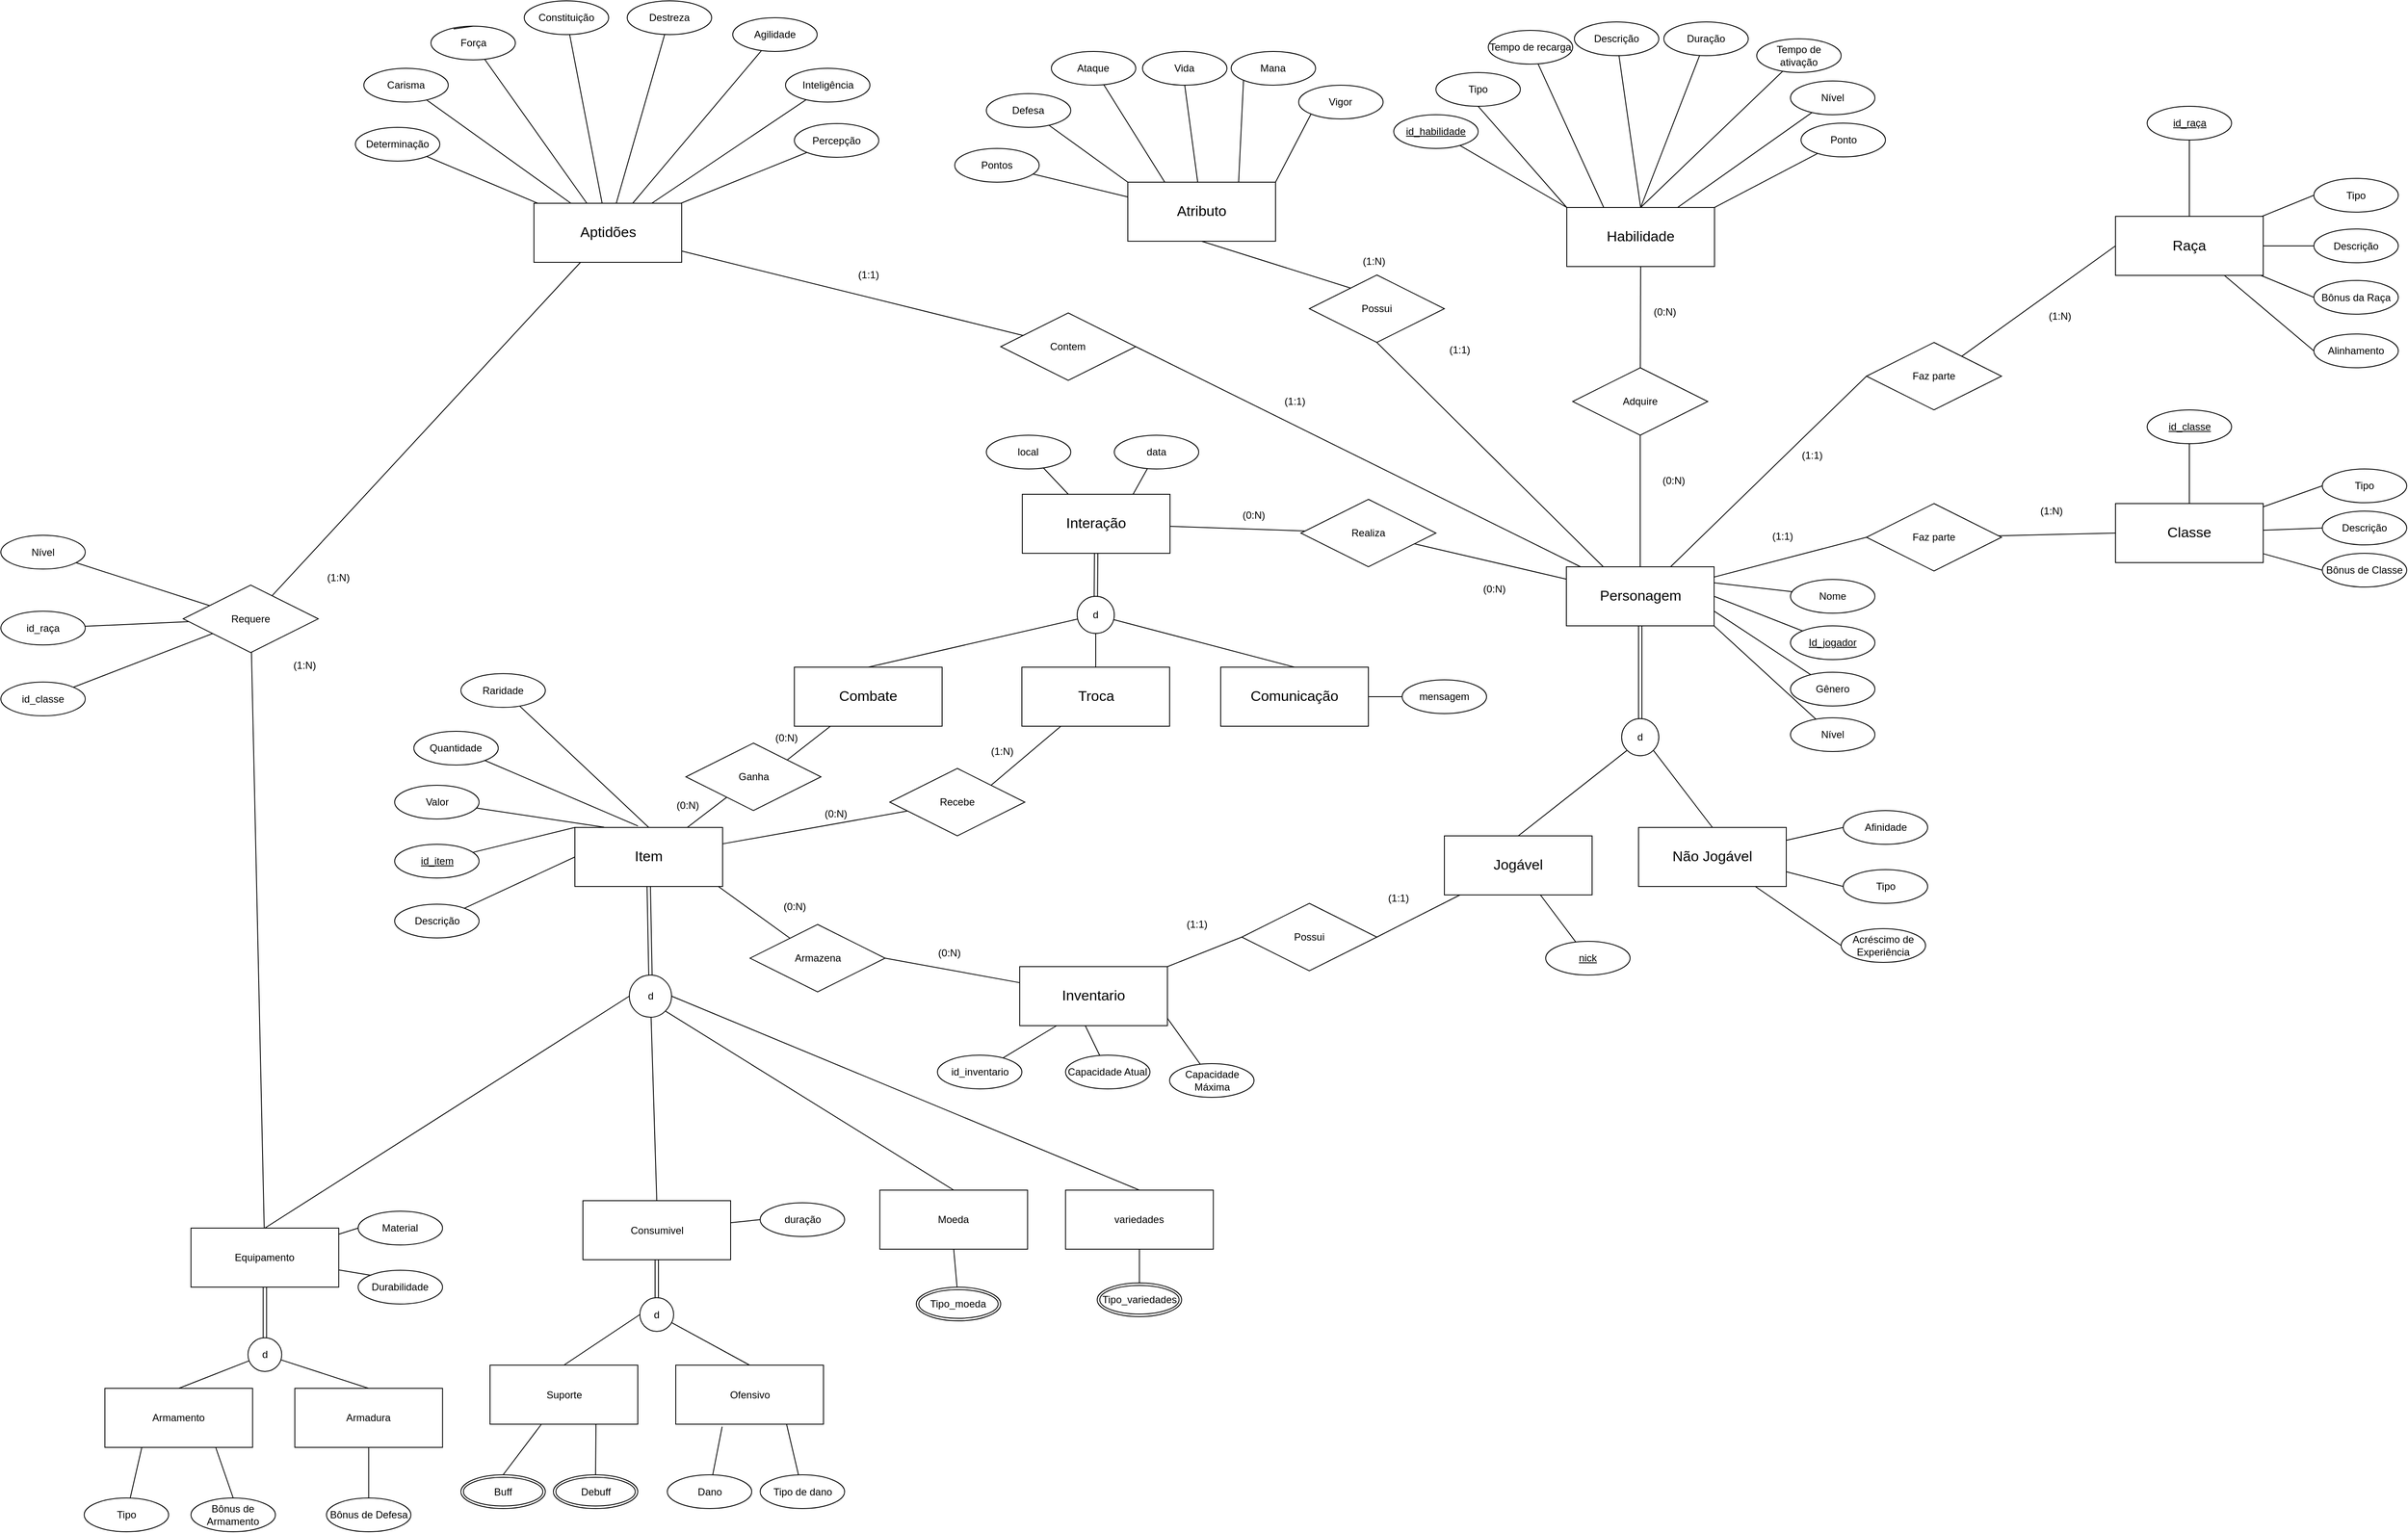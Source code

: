 <mxfile version="14.6.13" type="device"><diagram id="tmsXc1VsLftQK-S9QspB" name="Page-1"><mxGraphModel dx="2601" dy="1846" grid="1" gridSize="10" guides="1" tooltips="1" connect="1" arrows="1" fold="1" page="1" pageScale="1" pageWidth="850" pageHeight="1100" background="none" math="0" shadow="0"><root><mxCell id="0"/><mxCell id="1" parent="0"/><mxCell id="UfMLqXG449x0Nd_zkVN_-4" style="rounded=0;orthogonalLoop=1;jettySize=auto;html=1;entryX=0.5;entryY=0;entryDx=0;entryDy=0;exitX=1;exitY=1;exitDx=0;exitDy=0;endArrow=none;endFill=0;" parent="1" source="UfMLqXG449x0Nd_zkVN_-6" target="UfMLqXG449x0Nd_zkVN_-3" edge="1"><mxGeometry relative="1" as="geometry"/></mxCell><mxCell id="UfMLqXG449x0Nd_zkVN_-5" style="edgeStyle=none;rounded=0;orthogonalLoop=1;jettySize=auto;html=1;entryX=0.5;entryY=0;entryDx=0;entryDy=0;endArrow=none;endFill=0;exitX=0;exitY=1;exitDx=0;exitDy=0;" parent="1" source="UfMLqXG449x0Nd_zkVN_-6" target="UfMLqXG449x0Nd_zkVN_-2" edge="1"><mxGeometry relative="1" as="geometry"/></mxCell><mxCell id="UfMLqXG449x0Nd_zkVN_-10" style="edgeStyle=none;rounded=0;orthogonalLoop=1;jettySize=auto;html=1;entryX=0.5;entryY=1;entryDx=0;entryDy=0;endArrow=none;endFill=0;exitX=0.5;exitY=0;exitDx=0;exitDy=0;" parent="1" source="UfMLqXG449x0Nd_zkVN_-1" target="UfMLqXG449x0Nd_zkVN_-8" edge="1"><mxGeometry relative="1" as="geometry"/></mxCell><mxCell id="UfMLqXG449x0Nd_zkVN_-135" style="edgeStyle=none;rounded=0;orthogonalLoop=1;jettySize=auto;html=1;entryX=0;entryY=0.5;entryDx=0;entryDy=0;endArrow=none;endFill=0;" parent="1" source="UfMLqXG449x0Nd_zkVN_-1" target="UfMLqXG449x0Nd_zkVN_-134" edge="1"><mxGeometry relative="1" as="geometry"/></mxCell><mxCell id="UfMLqXG449x0Nd_zkVN_-152" style="edgeStyle=none;rounded=0;orthogonalLoop=1;jettySize=auto;html=1;entryX=0;entryY=0.5;entryDx=0;entryDy=0;endArrow=none;endFill=0;" parent="1" source="UfMLqXG449x0Nd_zkVN_-1" target="UfMLqXG449x0Nd_zkVN_-151" edge="1"><mxGeometry relative="1" as="geometry"/></mxCell><mxCell id="MLHdVQ06Y4vtIPEDJlPi-19" style="edgeStyle=none;rounded=0;orthogonalLoop=1;jettySize=auto;html=1;endArrow=none;endFill=0;" edge="1" parent="1" source="UfMLqXG449x0Nd_zkVN_-1" target="MLHdVQ06Y4vtIPEDJlPi-6"><mxGeometry relative="1" as="geometry"/></mxCell><mxCell id="MLHdVQ06Y4vtIPEDJlPi-58" style="edgeStyle=none;rounded=0;orthogonalLoop=1;jettySize=auto;html=1;endArrow=none;endFill=0;entryX=1;entryY=0.5;entryDx=0;entryDy=0;" edge="1" parent="1" source="UfMLqXG449x0Nd_zkVN_-1" target="9kv2LusUSg2hMt4kc4yr-14"><mxGeometry relative="1" as="geometry"><mxPoint x="530.0" y="-580" as="targetPoint"/></mxGeometry></mxCell><mxCell id="UfMLqXG449x0Nd_zkVN_-1" value="&lt;font style=&quot;font-size: 17px&quot;&gt;Personagem&lt;/font&gt;" style="whiteSpace=wrap;html=1;align=center;" parent="1" vertex="1"><mxGeometry x="1264.5" y="-189" width="175" height="70" as="geometry"/></mxCell><mxCell id="-CK3nTckYs2CJpSgTwMg-112" style="edgeStyle=none;rounded=0;orthogonalLoop=1;jettySize=auto;html=1;entryX=0;entryY=0.5;entryDx=0;entryDy=0;endArrow=none;endFill=0;" parent="1" source="UfMLqXG449x0Nd_zkVN_-3" target="-CK3nTckYs2CJpSgTwMg-111" edge="1"><mxGeometry relative="1" as="geometry"/></mxCell><mxCell id="MLHdVQ06Y4vtIPEDJlPi-17" style="edgeStyle=none;rounded=0;orthogonalLoop=1;jettySize=auto;html=1;entryX=0;entryY=0.5;entryDx=0;entryDy=0;endArrow=none;endFill=0;" edge="1" parent="1" source="UfMLqXG449x0Nd_zkVN_-3" target="MLHdVQ06Y4vtIPEDJlPi-16"><mxGeometry relative="1" as="geometry"/></mxCell><mxCell id="UfMLqXG449x0Nd_zkVN_-3" value="&lt;font style=&quot;font-size: 17px&quot;&gt;Não Jogável&lt;/font&gt;" style="whiteSpace=wrap;html=1;align=center;" parent="1" vertex="1"><mxGeometry x="1350" y="120" width="175" height="70" as="geometry"/></mxCell><mxCell id="UfMLqXG449x0Nd_zkVN_-7" style="edgeStyle=none;rounded=0;orthogonalLoop=1;jettySize=auto;html=1;entryX=0.5;entryY=1;entryDx=0;entryDy=0;endArrow=none;endFill=0;shape=link;" parent="1" source="UfMLqXG449x0Nd_zkVN_-6" target="UfMLqXG449x0Nd_zkVN_-1" edge="1"><mxGeometry relative="1" as="geometry"/></mxCell><mxCell id="UfMLqXG449x0Nd_zkVN_-6" value="d" style="ellipse;whiteSpace=wrap;html=1;align=center;" parent="1" vertex="1"><mxGeometry x="1330" y="-9" width="44" height="44" as="geometry"/></mxCell><mxCell id="UfMLqXG449x0Nd_zkVN_-11" style="edgeStyle=none;rounded=0;orthogonalLoop=1;jettySize=auto;html=1;entryX=0.5;entryY=1;entryDx=0;entryDy=0;endArrow=none;endFill=0;" parent="1" source="UfMLqXG449x0Nd_zkVN_-8" target="UfMLqXG449x0Nd_zkVN_-9" edge="1"><mxGeometry relative="1" as="geometry"/></mxCell><mxCell id="UfMLqXG449x0Nd_zkVN_-8" value="Adquire" style="shape=rhombus;perimeter=rhombusPerimeter;whiteSpace=wrap;html=1;align=center;" parent="1" vertex="1"><mxGeometry x="1272" y="-425" width="160" height="80" as="geometry"/></mxCell><mxCell id="UfMLqXG449x0Nd_zkVN_-9" value="&lt;font style=&quot;font-size: 17px&quot;&gt;Habilidade&lt;/font&gt;" style="whiteSpace=wrap;html=1;align=center;" parent="1" vertex="1"><mxGeometry x="1265" y="-615" width="175" height="70" as="geometry"/></mxCell><mxCell id="UfMLqXG449x0Nd_zkVN_-12" style="edgeStyle=none;rounded=0;orthogonalLoop=1;jettySize=auto;html=1;entryX=0.5;entryY=1;entryDx=0;entryDy=0;endArrow=none;endFill=0;exitX=0.25;exitY=0;exitDx=0;exitDy=0;" parent="1" source="UfMLqXG449x0Nd_zkVN_-1" target="UfMLqXG449x0Nd_zkVN_-14" edge="1"><mxGeometry relative="1" as="geometry"><mxPoint x="870.003" y="-255" as="sourcePoint"/></mxGeometry></mxCell><mxCell id="UfMLqXG449x0Nd_zkVN_-13" style="edgeStyle=none;rounded=0;orthogonalLoop=1;jettySize=auto;html=1;entryX=0.5;entryY=1;entryDx=0;entryDy=0;endArrow=none;endFill=0;" parent="1" target="UfMLqXG449x0Nd_zkVN_-15" edge="1"><mxGeometry relative="1" as="geometry"><mxPoint x="1062.589" y="-502.584" as="sourcePoint"/></mxGeometry></mxCell><mxCell id="UfMLqXG449x0Nd_zkVN_-14" value="Possui" style="shape=rhombus;perimeter=rhombusPerimeter;whiteSpace=wrap;html=1;align=center;" parent="1" vertex="1"><mxGeometry x="960" y="-535" width="160" height="80" as="geometry"/></mxCell><mxCell id="UfMLqXG449x0Nd_zkVN_-201" style="edgeStyle=none;rounded=0;orthogonalLoop=1;jettySize=auto;html=1;entryX=0.5;entryY=1;entryDx=0;entryDy=0;endArrow=none;endFill=0;" parent="1" source="UfMLqXG449x0Nd_zkVN_-15" target="UfMLqXG449x0Nd_zkVN_-198" edge="1"><mxGeometry relative="1" as="geometry"/></mxCell><mxCell id="UfMLqXG449x0Nd_zkVN_-202" style="edgeStyle=none;rounded=0;orthogonalLoop=1;jettySize=auto;html=1;entryX=0;entryY=1;entryDx=0;entryDy=0;endArrow=none;endFill=0;exitX=0.75;exitY=0;exitDx=0;exitDy=0;" parent="1" source="UfMLqXG449x0Nd_zkVN_-15" target="UfMLqXG449x0Nd_zkVN_-199" edge="1"><mxGeometry relative="1" as="geometry"/></mxCell><mxCell id="UfMLqXG449x0Nd_zkVN_-203" style="edgeStyle=none;rounded=0;orthogonalLoop=1;jettySize=auto;html=1;entryX=0;entryY=1;entryDx=0;entryDy=0;endArrow=none;endFill=0;exitX=1;exitY=0;exitDx=0;exitDy=0;" parent="1" source="UfMLqXG449x0Nd_zkVN_-15" target="UfMLqXG449x0Nd_zkVN_-200" edge="1"><mxGeometry relative="1" as="geometry"/></mxCell><mxCell id="UfMLqXG449x0Nd_zkVN_-15" value="&lt;font style=&quot;font-size: 17px&quot;&gt;Atributo&lt;/font&gt;" style="whiteSpace=wrap;html=1;align=center;" parent="1" vertex="1"><mxGeometry x="745" y="-645" width="175" height="70" as="geometry"/></mxCell><mxCell id="UfMLqXG449x0Nd_zkVN_-16" style="edgeStyle=none;rounded=0;orthogonalLoop=1;jettySize=auto;html=1;entryX=1;entryY=0.5;entryDx=0;entryDy=0;endArrow=none;endFill=0;" parent="1" source="UfMLqXG449x0Nd_zkVN_-2" target="UfMLqXG449x0Nd_zkVN_-18" edge="1"><mxGeometry relative="1" as="geometry"><mxPoint x="1095" y="160" as="sourcePoint"/></mxGeometry></mxCell><mxCell id="UfMLqXG449x0Nd_zkVN_-17" style="edgeStyle=none;rounded=0;orthogonalLoop=1;jettySize=auto;html=1;entryX=1;entryY=0;entryDx=0;entryDy=0;endArrow=none;endFill=0;exitX=0;exitY=0.5;exitDx=0;exitDy=0;" parent="1" source="UfMLqXG449x0Nd_zkVN_-18" target="MLHdVQ06Y4vtIPEDJlPi-82" edge="1"><mxGeometry relative="1" as="geometry"><mxPoint x="732" y="145" as="sourcePoint"/></mxGeometry></mxCell><mxCell id="UfMLqXG449x0Nd_zkVN_-18" value="Possui" style="shape=rhombus;perimeter=rhombusPerimeter;whiteSpace=wrap;html=1;align=center;" parent="1" vertex="1"><mxGeometry x="880" y="210" width="160" height="80" as="geometry"/></mxCell><mxCell id="UfMLqXG449x0Nd_zkVN_-68" style="edgeStyle=none;shape=link;rounded=0;orthogonalLoop=1;jettySize=auto;html=1;entryX=0.5;entryY=0;entryDx=0;entryDy=0;endArrow=none;endFill=0;exitX=0.5;exitY=1;exitDx=0;exitDy=0;" parent="1" source="UfMLqXG449x0Nd_zkVN_-19" target="UfMLqXG449x0Nd_zkVN_-65" edge="1"><mxGeometry relative="1" as="geometry"><mxPoint x="210" y="215" as="sourcePoint"/></mxGeometry></mxCell><mxCell id="UfMLqXG449x0Nd_zkVN_-19" value="&lt;font style=&quot;font-size: 17px&quot;&gt;Item&lt;/font&gt;" style="whiteSpace=wrap;html=1;align=center;" parent="1" vertex="1"><mxGeometry x="90.0" y="120" width="175" height="70" as="geometry"/></mxCell><mxCell id="UfMLqXG449x0Nd_zkVN_-95" style="edgeStyle=none;rounded=0;orthogonalLoop=1;jettySize=auto;html=1;entryX=0;entryY=0.5;entryDx=0;entryDy=0;endArrow=none;endFill=0;exitX=1;exitY=0.75;exitDx=0;exitDy=0;" parent="1" source="UfMLqXG449x0Nd_zkVN_-3" target="-CK3nTckYs2CJpSgTwMg-181" edge="1"><mxGeometry relative="1" as="geometry"><mxPoint x="1742.5" y="375" as="targetPoint"/></mxGeometry></mxCell><mxCell id="UfMLqXG449x0Nd_zkVN_-31" value="Moeda" style="whiteSpace=wrap;html=1;align=center;" parent="1" vertex="1"><mxGeometry x="451.25" y="550" width="175" height="70" as="geometry"/></mxCell><mxCell id="UfMLqXG449x0Nd_zkVN_-41" value="Material" style="ellipse;whiteSpace=wrap;html=1;align=center;" parent="1" vertex="1"><mxGeometry x="-166.75" y="575" width="100" height="40" as="geometry"/></mxCell><mxCell id="UfMLqXG449x0Nd_zkVN_-42" value="Bônus de Defesa" style="ellipse;whiteSpace=wrap;html=1;align=center;" parent="1" vertex="1"><mxGeometry x="-204.25" y="915" width="100" height="40" as="geometry"/></mxCell><mxCell id="UfMLqXG449x0Nd_zkVN_-43" value="Durabilidade" style="ellipse;whiteSpace=wrap;html=1;align=center;" parent="1" vertex="1"><mxGeometry x="-166.75" y="645" width="100" height="40" as="geometry"/></mxCell><mxCell id="UfMLqXG449x0Nd_zkVN_-44" style="edgeStyle=none;rounded=0;orthogonalLoop=1;jettySize=auto;html=1;entryX=0.5;entryY=0;entryDx=0;entryDy=0;endArrow=none;endFill=0;shape=link;" parent="1" source="UfMLqXG449x0Nd_zkVN_-47" target="UfMLqXG449x0Nd_zkVN_-50" edge="1"><mxGeometry relative="1" as="geometry"/></mxCell><mxCell id="UfMLqXG449x0Nd_zkVN_-45" style="edgeStyle=none;rounded=0;orthogonalLoop=1;jettySize=auto;html=1;endArrow=none;endFill=0;entryX=0;entryY=0.5;entryDx=0;entryDy=0;" parent="1" source="UfMLqXG449x0Nd_zkVN_-47" target="UfMLqXG449x0Nd_zkVN_-41" edge="1"><mxGeometry relative="1" as="geometry"><mxPoint x="-166.75" y="605" as="targetPoint"/></mxGeometry></mxCell><mxCell id="UfMLqXG449x0Nd_zkVN_-46" style="edgeStyle=none;rounded=0;orthogonalLoop=1;jettySize=auto;html=1;entryX=0;entryY=0;entryDx=0;entryDy=0;endArrow=none;endFill=0;" parent="1" source="UfMLqXG449x0Nd_zkVN_-47" target="UfMLqXG449x0Nd_zkVN_-43" edge="1"><mxGeometry relative="1" as="geometry"/></mxCell><mxCell id="UfMLqXG449x0Nd_zkVN_-47" value="Equipamento" style="whiteSpace=wrap;html=1;align=center;" parent="1" vertex="1"><mxGeometry x="-364.75" y="595" width="175" height="70" as="geometry"/></mxCell><mxCell id="UfMLqXG449x0Nd_zkVN_-48" style="edgeStyle=none;rounded=0;orthogonalLoop=1;jettySize=auto;html=1;entryX=0.5;entryY=0;entryDx=0;entryDy=0;endArrow=none;endFill=0;" parent="1" source="UfMLqXG449x0Nd_zkVN_-50" target="UfMLqXG449x0Nd_zkVN_-52" edge="1"><mxGeometry relative="1" as="geometry"/></mxCell><mxCell id="UfMLqXG449x0Nd_zkVN_-49" style="edgeStyle=none;rounded=0;orthogonalLoop=1;jettySize=auto;html=1;entryX=0.5;entryY=0;entryDx=0;entryDy=0;endArrow=none;endFill=0;entryPerimeter=0;" parent="1" source="UfMLqXG449x0Nd_zkVN_-50" target="UfMLqXG449x0Nd_zkVN_-54" edge="1"><mxGeometry relative="1" as="geometry"/></mxCell><mxCell id="UfMLqXG449x0Nd_zkVN_-50" value="d" style="ellipse;whiteSpace=wrap;html=1;align=center;" parent="1" vertex="1"><mxGeometry x="-297.25" y="725" width="40" height="40" as="geometry"/></mxCell><mxCell id="UfMLqXG449x0Nd_zkVN_-51" style="edgeStyle=none;rounded=0;orthogonalLoop=1;jettySize=auto;html=1;entryX=0.5;entryY=0;entryDx=0;entryDy=0;endArrow=none;endFill=0;exitX=0.75;exitY=1;exitDx=0;exitDy=0;" parent="1" source="UfMLqXG449x0Nd_zkVN_-52" target="-CK3nTckYs2CJpSgTwMg-30" edge="1"><mxGeometry relative="1" as="geometry"><mxPoint x="-314.75" y="915" as="targetPoint"/></mxGeometry></mxCell><mxCell id="UfMLqXG449x0Nd_zkVN_-52" value="Armamento" style="whiteSpace=wrap;html=1;align=center;" parent="1" vertex="1"><mxGeometry x="-466.75" y="785" width="175" height="70" as="geometry"/></mxCell><mxCell id="UfMLqXG449x0Nd_zkVN_-53" style="edgeStyle=none;rounded=0;orthogonalLoop=1;jettySize=auto;html=1;endArrow=none;endFill=0;entryX=0.5;entryY=0;entryDx=0;entryDy=0;" parent="1" source="UfMLqXG449x0Nd_zkVN_-54" target="UfMLqXG449x0Nd_zkVN_-42" edge="1"><mxGeometry relative="1" as="geometry"/></mxCell><mxCell id="UfMLqXG449x0Nd_zkVN_-54" value="Armadura" style="whiteSpace=wrap;html=1;align=center;" parent="1" vertex="1"><mxGeometry x="-241.75" y="785" width="175" height="70" as="geometry"/></mxCell><mxCell id="UfMLqXG449x0Nd_zkVN_-55" value="variedades" style="whiteSpace=wrap;html=1;align=center;" parent="1" vertex="1"><mxGeometry x="671.25" y="550" width="175" height="70" as="geometry"/></mxCell><mxCell id="UfMLqXG449x0Nd_zkVN_-56" value="" style="edgeStyle=none;rounded=0;orthogonalLoop=1;jettySize=auto;html=1;endArrow=none;endFill=0;entryX=0.5;entryY=1;entryDx=0;entryDy=0;" parent="1" source="UfMLqXG449x0Nd_zkVN_-57" target="UfMLqXG449x0Nd_zkVN_-31" edge="1"><mxGeometry relative="1" as="geometry"><mxPoint x="527.0" y="430" as="targetPoint"/></mxGeometry></mxCell><mxCell id="UfMLqXG449x0Nd_zkVN_-57" value="Tipo_moeda" style="ellipse;shape=doubleEllipse;margin=3;whiteSpace=wrap;html=1;align=center;strokeWidth=1;" parent="1" vertex="1"><mxGeometry x="494.42" y="665" width="100" height="40" as="geometry"/></mxCell><mxCell id="UfMLqXG449x0Nd_zkVN_-58" value="" style="edgeStyle=none;rounded=0;orthogonalLoop=1;jettySize=auto;html=1;endArrow=none;endFill=0;entryX=0.5;entryY=1;entryDx=0;entryDy=0;" parent="1" source="UfMLqXG449x0Nd_zkVN_-59" target="UfMLqXG449x0Nd_zkVN_-55" edge="1"><mxGeometry relative="1" as="geometry"><mxPoint x="631.25" y="630" as="targetPoint"/></mxGeometry></mxCell><mxCell id="UfMLqXG449x0Nd_zkVN_-59" value="Tipo_variedades" style="ellipse;shape=doubleEllipse;margin=3;whiteSpace=wrap;html=1;align=center;strokeWidth=1;" parent="1" vertex="1"><mxGeometry x="708.75" y="660" width="100" height="40" as="geometry"/></mxCell><mxCell id="UfMLqXG449x0Nd_zkVN_-60" style="edgeStyle=none;rounded=0;orthogonalLoop=1;jettySize=auto;html=1;entryX=0.25;entryY=1;entryDx=0;entryDy=0;endArrow=none;endFill=0;" parent="1" source="UfMLqXG449x0Nd_zkVN_-61" target="UfMLqXG449x0Nd_zkVN_-52" edge="1"><mxGeometry relative="1" as="geometry"/></mxCell><mxCell id="UfMLqXG449x0Nd_zkVN_-61" value="Tipo" style="ellipse;whiteSpace=wrap;html=1;align=center;strokeWidth=1;" parent="1" vertex="1"><mxGeometry x="-491.25" y="915" width="100" height="40" as="geometry"/></mxCell><mxCell id="UfMLqXG449x0Nd_zkVN_-63" style="edgeStyle=none;rounded=0;orthogonalLoop=1;jettySize=auto;html=1;entryX=0.5;entryY=0;entryDx=0;entryDy=0;endArrow=none;endFill=0;exitX=0;exitY=0.5;exitDx=0;exitDy=0;" parent="1" source="UfMLqXG449x0Nd_zkVN_-65" target="UfMLqXG449x0Nd_zkVN_-47" edge="1"><mxGeometry relative="1" as="geometry"><mxPoint x="191.923" y="318.946" as="sourcePoint"/><mxPoint x="202" y="421.67" as="targetPoint"/></mxGeometry></mxCell><mxCell id="UfMLqXG449x0Nd_zkVN_-64" style="edgeStyle=none;rounded=0;orthogonalLoop=1;jettySize=auto;html=1;entryX=0.5;entryY=0;entryDx=0;entryDy=0;endArrow=none;endFill=0;exitX=1;exitY=1;exitDx=0;exitDy=0;" parent="1" source="UfMLqXG449x0Nd_zkVN_-65" target="UfMLqXG449x0Nd_zkVN_-31" edge="1"><mxGeometry relative="1" as="geometry"><mxPoint x="220.159" y="310.051" as="sourcePoint"/><mxPoint x="442" y="421.67" as="targetPoint"/></mxGeometry></mxCell><mxCell id="MLHdVQ06Y4vtIPEDJlPi-113" style="edgeStyle=none;rounded=0;orthogonalLoop=1;jettySize=auto;html=1;entryX=0.5;entryY=0;entryDx=0;entryDy=0;endArrow=none;endFill=0;" edge="1" parent="1" source="UfMLqXG449x0Nd_zkVN_-65" target="MLHdVQ06Y4vtIPEDJlPi-98"><mxGeometry relative="1" as="geometry"/></mxCell><mxCell id="UfMLqXG449x0Nd_zkVN_-65" value="d" style="ellipse;whiteSpace=wrap;html=1;align=center;" parent="1" vertex="1"><mxGeometry x="154.5" y="295" width="50" height="50" as="geometry"/></mxCell><mxCell id="UfMLqXG449x0Nd_zkVN_-67" style="edgeStyle=none;rounded=0;orthogonalLoop=1;jettySize=auto;html=1;entryX=1;entryY=0.5;entryDx=0;entryDy=0;endArrow=none;endFill=0;exitX=0.5;exitY=0;exitDx=0;exitDy=0;" parent="1" source="UfMLqXG449x0Nd_zkVN_-55" target="UfMLqXG449x0Nd_zkVN_-65" edge="1"><mxGeometry relative="1" as="geometry"><mxPoint x="522" y="421.67" as="sourcePoint"/></mxGeometry></mxCell><mxCell id="MLHdVQ06Y4vtIPEDJlPi-76" style="edgeStyle=none;rounded=0;orthogonalLoop=1;jettySize=auto;html=1;endArrow=none;endFill=0;" edge="1" parent="1" source="UfMLqXG449x0Nd_zkVN_-2" target="MLHdVQ06Y4vtIPEDJlPi-75"><mxGeometry relative="1" as="geometry"/></mxCell><mxCell id="UfMLqXG449x0Nd_zkVN_-2" value="&lt;font style=&quot;font-size: 17px&quot;&gt;Jogável&lt;/font&gt;" style="whiteSpace=wrap;html=1;align=center;" parent="1" vertex="1"><mxGeometry x="1120" y="130" width="175" height="70" as="geometry"/></mxCell><mxCell id="9kv2LusUSg2hMt4kc4yr-7" style="edgeStyle=none;rounded=0;orthogonalLoop=1;jettySize=auto;html=1;endArrow=none;endFill=0;" parent="1" source="UfMLqXG449x0Nd_zkVN_-98" target="9kv2LusUSg2hMt4kc4yr-1" edge="1"><mxGeometry relative="1" as="geometry"/></mxCell><mxCell id="UfMLqXG449x0Nd_zkVN_-98" value="Força" style="ellipse;whiteSpace=wrap;html=1;align=center;strokeWidth=1;" parent="1" vertex="1"><mxGeometry x="-80.5" y="-830" width="100" height="40" as="geometry"/></mxCell><mxCell id="9kv2LusUSg2hMt4kc4yr-8" style="edgeStyle=none;rounded=0;orthogonalLoop=1;jettySize=auto;html=1;endArrow=none;endFill=0;" parent="1" source="UfMLqXG449x0Nd_zkVN_-99" target="9kv2LusUSg2hMt4kc4yr-1" edge="1"><mxGeometry relative="1" as="geometry"/></mxCell><mxCell id="UfMLqXG449x0Nd_zkVN_-99" value="Constituição" style="ellipse;whiteSpace=wrap;html=1;align=center;strokeWidth=1;" parent="1" vertex="1"><mxGeometry x="30" y="-860" width="100" height="40" as="geometry"/></mxCell><mxCell id="9kv2LusUSg2hMt4kc4yr-9" style="edgeStyle=none;rounded=0;orthogonalLoop=1;jettySize=auto;html=1;endArrow=none;endFill=0;" parent="1" source="UfMLqXG449x0Nd_zkVN_-100" target="9kv2LusUSg2hMt4kc4yr-1" edge="1"><mxGeometry relative="1" as="geometry"/></mxCell><mxCell id="UfMLqXG449x0Nd_zkVN_-100" value="Destreza" style="ellipse;whiteSpace=wrap;html=1;align=center;strokeWidth=1;" parent="1" vertex="1"><mxGeometry x="152" y="-860" width="100" height="40" as="geometry"/></mxCell><mxCell id="9kv2LusUSg2hMt4kc4yr-10" style="edgeStyle=none;rounded=0;orthogonalLoop=1;jettySize=auto;html=1;endArrow=none;endFill=0;" parent="1" source="UfMLqXG449x0Nd_zkVN_-101" target="9kv2LusUSg2hMt4kc4yr-1" edge="1"><mxGeometry relative="1" as="geometry"/></mxCell><mxCell id="UfMLqXG449x0Nd_zkVN_-101" value="Agilidade" style="ellipse;whiteSpace=wrap;html=1;align=center;strokeWidth=1;" parent="1" vertex="1"><mxGeometry x="277" y="-840" width="100" height="40" as="geometry"/></mxCell><mxCell id="9kv2LusUSg2hMt4kc4yr-12" style="edgeStyle=none;rounded=0;orthogonalLoop=1;jettySize=auto;html=1;endArrow=none;endFill=0;" parent="1" source="UfMLqXG449x0Nd_zkVN_-102" target="9kv2LusUSg2hMt4kc4yr-1" edge="1"><mxGeometry relative="1" as="geometry"/></mxCell><mxCell id="UfMLqXG449x0Nd_zkVN_-102" value="Inteligência" style="ellipse;whiteSpace=wrap;html=1;align=center;strokeWidth=1;" parent="1" vertex="1"><mxGeometry x="339.5" y="-780" width="100" height="40" as="geometry"/></mxCell><mxCell id="9kv2LusUSg2hMt4kc4yr-13" style="edgeStyle=none;rounded=0;orthogonalLoop=1;jettySize=auto;html=1;endArrow=none;endFill=0;" parent="1" source="UfMLqXG449x0Nd_zkVN_-103" target="9kv2LusUSg2hMt4kc4yr-1" edge="1"><mxGeometry relative="1" as="geometry"/></mxCell><mxCell id="UfMLqXG449x0Nd_zkVN_-103" value="Percepção" style="ellipse;whiteSpace=wrap;html=1;align=center;strokeWidth=1;" parent="1" vertex="1"><mxGeometry x="350" y="-714.5" width="100" height="40" as="geometry"/></mxCell><mxCell id="9kv2LusUSg2hMt4kc4yr-6" style="edgeStyle=none;rounded=0;orthogonalLoop=1;jettySize=auto;html=1;entryX=0.25;entryY=0;entryDx=0;entryDy=0;endArrow=none;endFill=0;" parent="1" source="UfMLqXG449x0Nd_zkVN_-104" target="9kv2LusUSg2hMt4kc4yr-1" edge="1"><mxGeometry relative="1" as="geometry"/></mxCell><mxCell id="UfMLqXG449x0Nd_zkVN_-104" value="Carisma" style="ellipse;whiteSpace=wrap;html=1;align=center;strokeWidth=1;" parent="1" vertex="1"><mxGeometry x="-160" y="-780" width="100" height="40" as="geometry"/></mxCell><mxCell id="9kv2LusUSg2hMt4kc4yr-4" style="rounded=0;orthogonalLoop=1;jettySize=auto;html=1;endArrow=none;endFill=0;" parent="1" source="UfMLqXG449x0Nd_zkVN_-105" target="9kv2LusUSg2hMt4kc4yr-1" edge="1"><mxGeometry relative="1" as="geometry"/></mxCell><mxCell id="UfMLqXG449x0Nd_zkVN_-105" value="Determinação" style="ellipse;whiteSpace=wrap;html=1;align=center;strokeWidth=1;" parent="1" vertex="1"><mxGeometry x="-170" y="-710" width="100" height="40" as="geometry"/></mxCell><mxCell id="UfMLqXG449x0Nd_zkVN_-114" style="edgeStyle=none;rounded=0;orthogonalLoop=1;jettySize=auto;html=1;entryX=0;entryY=0;entryDx=0;entryDy=0;endArrow=none;endFill=0;" parent="1" source="UfMLqXG449x0Nd_zkVN_-115" target="UfMLqXG449x0Nd_zkVN_-9" edge="1"><mxGeometry relative="1" as="geometry"><mxPoint x="1617.5" y="-805.0" as="targetPoint"/></mxGeometry></mxCell><mxCell id="UfMLqXG449x0Nd_zkVN_-115" value="id_habilidade" style="ellipse;whiteSpace=wrap;html=1;align=center;fontStyle=4" parent="1" vertex="1"><mxGeometry x="1060" y="-725" width="100" height="40" as="geometry"/></mxCell><mxCell id="UfMLqXG449x0Nd_zkVN_-116" style="edgeStyle=none;rounded=0;orthogonalLoop=1;jettySize=auto;html=1;entryX=0;entryY=0;entryDx=0;entryDy=0;endArrow=none;endFill=0;exitX=0.5;exitY=1;exitDx=0;exitDy=0;" parent="1" source="UfMLqXG449x0Nd_zkVN_-117" target="UfMLqXG449x0Nd_zkVN_-9" edge="1"><mxGeometry relative="1" as="geometry"><mxPoint x="1642.5" y="-805.0" as="targetPoint"/></mxGeometry></mxCell><mxCell id="UfMLqXG449x0Nd_zkVN_-117" value="Tipo" style="ellipse;whiteSpace=wrap;html=1;align=center;" parent="1" vertex="1"><mxGeometry x="1110" y="-775" width="100" height="40" as="geometry"/></mxCell><mxCell id="UfMLqXG449x0Nd_zkVN_-118" style="edgeStyle=none;rounded=0;orthogonalLoop=1;jettySize=auto;html=1;endArrow=none;endFill=0;entryX=0.25;entryY=0;entryDx=0;entryDy=0;" parent="1" source="UfMLqXG449x0Nd_zkVN_-119" target="UfMLqXG449x0Nd_zkVN_-9" edge="1"><mxGeometry relative="1" as="geometry"><mxPoint x="1550" y="-575" as="targetPoint"/></mxGeometry></mxCell><mxCell id="UfMLqXG449x0Nd_zkVN_-119" value="Tempo de recarga" style="ellipse;whiteSpace=wrap;html=1;align=center;strokeWidth=1;" parent="1" vertex="1"><mxGeometry x="1172" y="-825" width="100" height="40" as="geometry"/></mxCell><mxCell id="UfMLqXG449x0Nd_zkVN_-120" style="edgeStyle=none;rounded=0;orthogonalLoop=1;jettySize=auto;html=1;entryX=0.5;entryY=0;entryDx=0;entryDy=0;endArrow=none;endFill=0;" parent="1" source="UfMLqXG449x0Nd_zkVN_-121" target="UfMLqXG449x0Nd_zkVN_-9" edge="1"><mxGeometry relative="1" as="geometry"><mxPoint x="1667.5" y="-805.0" as="targetPoint"/></mxGeometry></mxCell><mxCell id="UfMLqXG449x0Nd_zkVN_-121" value="Descrição" style="ellipse;whiteSpace=wrap;html=1;align=center;strokeWidth=1;" parent="1" vertex="1"><mxGeometry x="1274" y="-835" width="100" height="40" as="geometry"/></mxCell><mxCell id="UfMLqXG449x0Nd_zkVN_-123" style="edgeStyle=none;rounded=0;orthogonalLoop=1;jettySize=auto;html=1;entryX=0.5;entryY=0;entryDx=0;entryDy=0;endArrow=none;endFill=0;" parent="1" source="UfMLqXG449x0Nd_zkVN_-122" target="UfMLqXG449x0Nd_zkVN_-9" edge="1"><mxGeometry relative="1" as="geometry"/></mxCell><mxCell id="UfMLqXG449x0Nd_zkVN_-122" value="Duração" style="ellipse;whiteSpace=wrap;html=1;align=center;strokeWidth=1;" parent="1" vertex="1"><mxGeometry x="1380" y="-835" width="100" height="40" as="geometry"/></mxCell><mxCell id="UfMLqXG449x0Nd_zkVN_-125" style="edgeStyle=none;rounded=0;orthogonalLoop=1;jettySize=auto;html=1;entryX=0.5;entryY=0;entryDx=0;entryDy=0;endArrow=none;endFill=0;" parent="1" source="UfMLqXG449x0Nd_zkVN_-124" target="UfMLqXG449x0Nd_zkVN_-9" edge="1"><mxGeometry relative="1" as="geometry"/></mxCell><mxCell id="UfMLqXG449x0Nd_zkVN_-124" value="Tempo de ativação" style="ellipse;whiteSpace=wrap;html=1;align=center;strokeWidth=1;" parent="1" vertex="1"><mxGeometry x="1490" y="-815" width="100" height="40" as="geometry"/></mxCell><mxCell id="UfMLqXG449x0Nd_zkVN_-128" style="edgeStyle=none;rounded=0;orthogonalLoop=1;jettySize=auto;html=1;endArrow=none;endFill=0;" parent="1" source="UfMLqXG449x0Nd_zkVN_-126" edge="1"><mxGeometry relative="1" as="geometry"><mxPoint x="1440" y="-170" as="targetPoint"/></mxGeometry></mxCell><mxCell id="UfMLqXG449x0Nd_zkVN_-126" value="Nome" style="ellipse;whiteSpace=wrap;html=1;align=center;" parent="1" vertex="1"><mxGeometry x="1530" y="-174" width="100" height="40" as="geometry"/></mxCell><mxCell id="UfMLqXG449x0Nd_zkVN_-129" style="edgeStyle=none;rounded=0;orthogonalLoop=1;jettySize=auto;html=1;entryX=1;entryY=0.5;entryDx=0;entryDy=0;endArrow=none;endFill=0;" parent="1" source="UfMLqXG449x0Nd_zkVN_-127" target="UfMLqXG449x0Nd_zkVN_-1" edge="1"><mxGeometry relative="1" as="geometry"><mxPoint x="1984.5" y="91" as="targetPoint"/></mxGeometry></mxCell><mxCell id="UfMLqXG449x0Nd_zkVN_-127" value="&lt;u&gt;Id_jogador&lt;/u&gt;" style="ellipse;whiteSpace=wrap;html=1;align=center;strokeWidth=1;" parent="1" vertex="1"><mxGeometry x="1530" y="-119" width="100" height="40" as="geometry"/></mxCell><mxCell id="UfMLqXG449x0Nd_zkVN_-171" style="edgeStyle=none;rounded=0;orthogonalLoop=1;jettySize=auto;html=1;entryX=0;entryY=0.5;entryDx=0;entryDy=0;endArrow=none;endFill=0;" parent="1" source="UfMLqXG449x0Nd_zkVN_-132" target="UfMLqXG449x0Nd_zkVN_-167" edge="1"><mxGeometry relative="1" as="geometry"/></mxCell><mxCell id="UfMLqXG449x0Nd_zkVN_-172" style="edgeStyle=none;rounded=0;orthogonalLoop=1;jettySize=auto;html=1;entryX=0;entryY=0.5;entryDx=0;entryDy=0;endArrow=none;endFill=0;" parent="1" source="UfMLqXG449x0Nd_zkVN_-132" target="UfMLqXG449x0Nd_zkVN_-169" edge="1"><mxGeometry relative="1" as="geometry"/></mxCell><mxCell id="UfMLqXG449x0Nd_zkVN_-173" style="edgeStyle=none;rounded=0;orthogonalLoop=1;jettySize=auto;html=1;entryX=0;entryY=0.5;entryDx=0;entryDy=0;endArrow=none;endFill=0;" parent="1" source="UfMLqXG449x0Nd_zkVN_-132" target="UfMLqXG449x0Nd_zkVN_-170" edge="1"><mxGeometry relative="1" as="geometry"/></mxCell><mxCell id="UfMLqXG449x0Nd_zkVN_-187" style="edgeStyle=none;rounded=0;orthogonalLoop=1;jettySize=auto;html=1;entryX=0;entryY=0.5;entryDx=0;entryDy=0;endArrow=none;endFill=0;" parent="1" source="UfMLqXG449x0Nd_zkVN_-132" target="UfMLqXG449x0Nd_zkVN_-186" edge="1"><mxGeometry relative="1" as="geometry"/></mxCell><mxCell id="-CK3nTckYs2CJpSgTwMg-106" style="edgeStyle=none;rounded=0;orthogonalLoop=1;jettySize=auto;html=1;entryX=0.5;entryY=1;entryDx=0;entryDy=0;endArrow=none;endFill=0;" parent="1" source="UfMLqXG449x0Nd_zkVN_-132" target="-CK3nTckYs2CJpSgTwMg-104" edge="1"><mxGeometry relative="1" as="geometry"/></mxCell><mxCell id="UfMLqXG449x0Nd_zkVN_-132" value="&lt;font style=&quot;font-size: 17px&quot;&gt;Raça&lt;/font&gt;" style="whiteSpace=wrap;html=1;align=center;" parent="1" vertex="1"><mxGeometry x="1915" y="-604.5" width="175" height="70" as="geometry"/></mxCell><mxCell id="UfMLqXG449x0Nd_zkVN_-136" style="edgeStyle=none;rounded=0;orthogonalLoop=1;jettySize=auto;html=1;entryX=0;entryY=0.5;entryDx=0;entryDy=0;endArrow=none;endFill=0;" parent="1" source="UfMLqXG449x0Nd_zkVN_-134" target="UfMLqXG449x0Nd_zkVN_-132" edge="1"><mxGeometry relative="1" as="geometry"/></mxCell><mxCell id="UfMLqXG449x0Nd_zkVN_-134" value="Faz parte" style="shape=rhombus;perimeter=rhombusPerimeter;whiteSpace=wrap;html=1;align=center;" parent="1" vertex="1"><mxGeometry x="1620" y="-455" width="160" height="80" as="geometry"/></mxCell><mxCell id="UfMLqXG449x0Nd_zkVN_-166" style="edgeStyle=none;rounded=0;orthogonalLoop=1;jettySize=auto;html=1;entryX=0;entryY=0.5;entryDx=0;entryDy=0;endArrow=none;endFill=0;" parent="1" source="UfMLqXG449x0Nd_zkVN_-151" target="UfMLqXG449x0Nd_zkVN_-154" edge="1"><mxGeometry relative="1" as="geometry"/></mxCell><mxCell id="UfMLqXG449x0Nd_zkVN_-151" value="Faz parte" style="shape=rhombus;perimeter=rhombusPerimeter;whiteSpace=wrap;html=1;align=center;" parent="1" vertex="1"><mxGeometry x="1620" y="-264" width="160" height="80" as="geometry"/></mxCell><mxCell id="UfMLqXG449x0Nd_zkVN_-177" style="edgeStyle=none;rounded=0;orthogonalLoop=1;jettySize=auto;html=1;entryX=0;entryY=0.5;entryDx=0;entryDy=0;endArrow=none;endFill=0;" parent="1" source="UfMLqXG449x0Nd_zkVN_-154" target="UfMLqXG449x0Nd_zkVN_-174" edge="1"><mxGeometry relative="1" as="geometry"/></mxCell><mxCell id="UfMLqXG449x0Nd_zkVN_-178" style="edgeStyle=none;rounded=0;orthogonalLoop=1;jettySize=auto;html=1;entryX=0;entryY=0.5;entryDx=0;entryDy=0;endArrow=none;endFill=0;" parent="1" source="UfMLqXG449x0Nd_zkVN_-154" target="UfMLqXG449x0Nd_zkVN_-175" edge="1"><mxGeometry relative="1" as="geometry"/></mxCell><mxCell id="UfMLqXG449x0Nd_zkVN_-179" style="edgeStyle=none;rounded=0;orthogonalLoop=1;jettySize=auto;html=1;entryX=0;entryY=0.5;entryDx=0;entryDy=0;endArrow=none;endFill=0;" parent="1" source="UfMLqXG449x0Nd_zkVN_-154" target="UfMLqXG449x0Nd_zkVN_-176" edge="1"><mxGeometry relative="1" as="geometry"/></mxCell><mxCell id="-CK3nTckYs2CJpSgTwMg-108" style="edgeStyle=none;rounded=0;orthogonalLoop=1;jettySize=auto;html=1;entryX=0.5;entryY=1;entryDx=0;entryDy=0;endArrow=none;endFill=0;" parent="1" source="UfMLqXG449x0Nd_zkVN_-154" target="-CK3nTckYs2CJpSgTwMg-107" edge="1"><mxGeometry relative="1" as="geometry"/></mxCell><mxCell id="UfMLqXG449x0Nd_zkVN_-154" value="&lt;font style=&quot;font-size: 17px&quot;&gt;Classe&lt;/font&gt;" style="whiteSpace=wrap;html=1;align=center;" parent="1" vertex="1"><mxGeometry x="1915" y="-264" width="175" height="70" as="geometry"/></mxCell><mxCell id="UfMLqXG449x0Nd_zkVN_-167" value="Tipo" style="ellipse;whiteSpace=wrap;html=1;align=center;strokeWidth=1;" parent="1" vertex="1"><mxGeometry x="2150" y="-649.5" width="100" height="40" as="geometry"/></mxCell><mxCell id="UfMLqXG449x0Nd_zkVN_-169" value="Descrição" style="ellipse;whiteSpace=wrap;html=1;align=center;strokeWidth=1;" parent="1" vertex="1"><mxGeometry x="2150" y="-589.5" width="100" height="40" as="geometry"/></mxCell><mxCell id="UfMLqXG449x0Nd_zkVN_-170" value="Bônus da Raça" style="ellipse;whiteSpace=wrap;html=1;align=center;strokeWidth=1;" parent="1" vertex="1"><mxGeometry x="2150" y="-528.5" width="100" height="40" as="geometry"/></mxCell><mxCell id="UfMLqXG449x0Nd_zkVN_-174" value="Tipo" style="ellipse;whiteSpace=wrap;html=1;align=center;strokeWidth=1;" parent="1" vertex="1"><mxGeometry x="2160" y="-305" width="100" height="40" as="geometry"/></mxCell><mxCell id="UfMLqXG449x0Nd_zkVN_-175" value="Descrição" style="ellipse;whiteSpace=wrap;html=1;align=center;strokeWidth=1;" parent="1" vertex="1"><mxGeometry x="2160" y="-255" width="100" height="40" as="geometry"/></mxCell><mxCell id="UfMLqXG449x0Nd_zkVN_-176" value="Bônus de Classe" style="ellipse;whiteSpace=wrap;html=1;align=center;strokeWidth=1;" parent="1" vertex="1"><mxGeometry x="2160" y="-205" width="100" height="40" as="geometry"/></mxCell><mxCell id="UfMLqXG449x0Nd_zkVN_-185" style="edgeStyle=none;rounded=0;orthogonalLoop=1;jettySize=auto;html=1;entryX=1;entryY=0.75;entryDx=0;entryDy=0;endArrow=none;endFill=0;" parent="1" source="UfMLqXG449x0Nd_zkVN_-184" target="UfMLqXG449x0Nd_zkVN_-1" edge="1"><mxGeometry relative="1" as="geometry"><mxPoint x="1984.5" y="108.5" as="targetPoint"/></mxGeometry></mxCell><mxCell id="UfMLqXG449x0Nd_zkVN_-184" value="Gênero" style="ellipse;whiteSpace=wrap;html=1;align=center;" parent="1" vertex="1"><mxGeometry x="1530" y="-64.0" width="100" height="40" as="geometry"/></mxCell><mxCell id="UfMLqXG449x0Nd_zkVN_-186" value="Alinhamento" style="ellipse;whiteSpace=wrap;html=1;align=center;strokeWidth=1;" parent="1" vertex="1"><mxGeometry x="2150" y="-465" width="100" height="40" as="geometry"/></mxCell><mxCell id="UfMLqXG449x0Nd_zkVN_-189" style="edgeStyle=none;rounded=0;orthogonalLoop=1;jettySize=auto;html=1;endArrow=none;endFill=0;entryX=1;entryY=1;entryDx=0;entryDy=0;" parent="1" source="UfMLqXG449x0Nd_zkVN_-188" target="UfMLqXG449x0Nd_zkVN_-1" edge="1"><mxGeometry relative="1" as="geometry"><mxPoint x="1440" y="-110" as="targetPoint"/></mxGeometry></mxCell><mxCell id="UfMLqXG449x0Nd_zkVN_-188" value="Nível" style="ellipse;whiteSpace=wrap;html=1;align=center;" parent="1" vertex="1"><mxGeometry x="1530" y="-10" width="100" height="40" as="geometry"/></mxCell><mxCell id="UfMLqXG449x0Nd_zkVN_-191" style="edgeStyle=none;rounded=0;orthogonalLoop=1;jettySize=auto;html=1;endArrow=none;endFill=0;entryX=0;entryY=0.25;entryDx=0;entryDy=0;" parent="1" source="UfMLqXG449x0Nd_zkVN_-190" target="UfMLqXG449x0Nd_zkVN_-15" edge="1"><mxGeometry relative="1" as="geometry"><mxPoint x="720" y="-600" as="targetPoint"/></mxGeometry></mxCell><mxCell id="UfMLqXG449x0Nd_zkVN_-190" value="Pontos" style="ellipse;whiteSpace=wrap;html=1;align=center;strokeWidth=1;" parent="1" vertex="1"><mxGeometry x="540" y="-685" width="100" height="40" as="geometry"/></mxCell><mxCell id="UfMLqXG449x0Nd_zkVN_-193" style="edgeStyle=none;rounded=0;orthogonalLoop=1;jettySize=auto;html=1;entryX=0.75;entryY=0;entryDx=0;entryDy=0;endArrow=none;endFill=0;" parent="1" source="UfMLqXG449x0Nd_zkVN_-192" target="UfMLqXG449x0Nd_zkVN_-9" edge="1"><mxGeometry relative="1" as="geometry"/></mxCell><mxCell id="UfMLqXG449x0Nd_zkVN_-192" value="Nível" style="ellipse;whiteSpace=wrap;html=1;align=center;strokeWidth=1;" parent="1" vertex="1"><mxGeometry x="1530" y="-765" width="100" height="40" as="geometry"/></mxCell><mxCell id="UfMLqXG449x0Nd_zkVN_-195" style="edgeStyle=none;rounded=0;orthogonalLoop=1;jettySize=auto;html=1;entryX=1;entryY=0;entryDx=0;entryDy=0;endArrow=none;endFill=0;" parent="1" source="UfMLqXG449x0Nd_zkVN_-194" target="UfMLqXG449x0Nd_zkVN_-9" edge="1"><mxGeometry relative="1" as="geometry"/></mxCell><mxCell id="UfMLqXG449x0Nd_zkVN_-194" value="Ponto" style="ellipse;whiteSpace=wrap;html=1;align=center;strokeWidth=1;" parent="1" vertex="1"><mxGeometry x="1542.5" y="-715" width="100" height="40" as="geometry"/></mxCell><mxCell id="UfMLqXG449x0Nd_zkVN_-198" value="Vida" style="ellipse;whiteSpace=wrap;html=1;align=center;strokeWidth=1;" parent="1" vertex="1"><mxGeometry x="762.42" y="-800" width="100" height="40" as="geometry"/></mxCell><mxCell id="UfMLqXG449x0Nd_zkVN_-199" value="Mana" style="ellipse;whiteSpace=wrap;html=1;align=center;strokeWidth=1;" parent="1" vertex="1"><mxGeometry x="867.42" y="-800" width="100" height="40" as="geometry"/></mxCell><mxCell id="UfMLqXG449x0Nd_zkVN_-200" value="Vigor" style="ellipse;whiteSpace=wrap;html=1;align=center;strokeWidth=1;" parent="1" vertex="1"><mxGeometry x="947.42" y="-760" width="100" height="40" as="geometry"/></mxCell><mxCell id="MLHdVQ06Y4vtIPEDJlPi-25" style="edgeStyle=none;rounded=0;orthogonalLoop=1;jettySize=auto;html=1;endArrow=none;endFill=0;" edge="1" parent="1" source="UfMLqXG449x0Nd_zkVN_-204" target="UfMLqXG449x0Nd_zkVN_-19"><mxGeometry relative="1" as="geometry"/></mxCell><mxCell id="UfMLqXG449x0Nd_zkVN_-204" value="Recebe" style="shape=rhombus;perimeter=rhombusPerimeter;whiteSpace=wrap;html=1;align=center;" parent="1" vertex="1"><mxGeometry x="463" y="50.0" width="160" height="80" as="geometry"/></mxCell><mxCell id="-CK3nTckYs2CJpSgTwMg-1" style="edgeStyle=orthogonalEdgeStyle;rounded=0;orthogonalLoop=1;jettySize=auto;html=1;exitX=0.5;exitY=1;exitDx=0;exitDy=0;" parent="1" source="UfMLqXG449x0Nd_zkVN_-199" target="UfMLqXG449x0Nd_zkVN_-199" edge="1"><mxGeometry relative="1" as="geometry"/></mxCell><mxCell id="-CK3nTckYs2CJpSgTwMg-20" style="edgeStyle=none;rounded=0;orthogonalLoop=1;jettySize=auto;html=1;entryX=0;entryY=0.5;entryDx=0;entryDy=0;endArrow=none;endFill=0;" parent="1" source="-CK3nTckYs2CJpSgTwMg-19" target="UfMLqXG449x0Nd_zkVN_-19" edge="1"><mxGeometry relative="1" as="geometry"/></mxCell><mxCell id="-CK3nTckYs2CJpSgTwMg-19" value="Descrição" style="ellipse;whiteSpace=wrap;html=1;align=center;strokeWidth=1;" parent="1" vertex="1"><mxGeometry x="-123.5" y="211" width="100" height="40" as="geometry"/></mxCell><mxCell id="-CK3nTckYs2CJpSgTwMg-27" style="edgeStyle=none;rounded=0;orthogonalLoop=1;jettySize=auto;html=1;endArrow=none;endFill=0;entryX=0.25;entryY=0;entryDx=0;entryDy=0;" parent="1" source="-CK3nTckYs2CJpSgTwMg-25" target="UfMLqXG449x0Nd_zkVN_-15" edge="1"><mxGeometry relative="1" as="geometry"><mxPoint x="697.42" y="-530" as="targetPoint"/></mxGeometry></mxCell><mxCell id="-CK3nTckYs2CJpSgTwMg-25" value="Ataque" style="ellipse;whiteSpace=wrap;html=1;align=center;strokeWidth=1;" parent="1" vertex="1"><mxGeometry x="654.42" y="-800" width="100" height="40" as="geometry"/></mxCell><mxCell id="-CK3nTckYs2CJpSgTwMg-28" style="edgeStyle=none;rounded=0;orthogonalLoop=1;jettySize=auto;html=1;entryX=0;entryY=0;entryDx=0;entryDy=0;endArrow=none;endFill=0;" parent="1" source="-CK3nTckYs2CJpSgTwMg-26" target="UfMLqXG449x0Nd_zkVN_-15" edge="1"><mxGeometry relative="1" as="geometry"/></mxCell><mxCell id="-CK3nTckYs2CJpSgTwMg-26" value="Defesa" style="ellipse;whiteSpace=wrap;html=1;align=center;strokeWidth=1;" parent="1" vertex="1"><mxGeometry x="577.42" y="-750" width="100" height="40" as="geometry"/></mxCell><mxCell id="-CK3nTckYs2CJpSgTwMg-30" value="Bônus de Armamento" style="ellipse;whiteSpace=wrap;html=1;align=center;" parent="1" vertex="1"><mxGeometry x="-364.75" y="915" width="100" height="40" as="geometry"/></mxCell><mxCell id="9kv2LusUSg2hMt4kc4yr-27" style="edgeStyle=none;rounded=0;orthogonalLoop=1;jettySize=auto;html=1;endArrow=none;endFill=0;" parent="1" source="-CK3nTckYs2CJpSgTwMg-34" target="9kv2LusUSg2hMt4kc4yr-21" edge="1"><mxGeometry relative="1" as="geometry"/></mxCell><mxCell id="-CK3nTckYs2CJpSgTwMg-34" value="Nível" style="ellipse;whiteSpace=wrap;html=1;align=center;" parent="1" vertex="1"><mxGeometry x="-590" y="-226.33" width="100" height="40" as="geometry"/></mxCell><mxCell id="9kv2LusUSg2hMt4kc4yr-28" style="edgeStyle=none;rounded=0;orthogonalLoop=1;jettySize=auto;html=1;endArrow=none;endFill=0;" parent="1" source="-CK3nTckYs2CJpSgTwMg-35" target="9kv2LusUSg2hMt4kc4yr-21" edge="1"><mxGeometry relative="1" as="geometry"/></mxCell><mxCell id="-CK3nTckYs2CJpSgTwMg-35" value="id_raça" style="ellipse;whiteSpace=wrap;html=1;align=center;" parent="1" vertex="1"><mxGeometry x="-590" y="-136.33" width="100" height="40" as="geometry"/></mxCell><mxCell id="-CK3nTckYs2CJpSgTwMg-40" style="edgeStyle=none;rounded=0;orthogonalLoop=1;jettySize=auto;html=1;exitX=0.5;exitY=0;exitDx=0;exitDy=0;endArrow=none;endFill=0;" parent="1" source="-CK3nTckYs2CJpSgTwMg-34" target="-CK3nTckYs2CJpSgTwMg-34" edge="1"><mxGeometry relative="1" as="geometry"/></mxCell><mxCell id="9kv2LusUSg2hMt4kc4yr-29" style="edgeStyle=none;rounded=0;orthogonalLoop=1;jettySize=auto;html=1;endArrow=none;endFill=0;" parent="1" source="-CK3nTckYs2CJpSgTwMg-41" target="9kv2LusUSg2hMt4kc4yr-21" edge="1"><mxGeometry relative="1" as="geometry"/></mxCell><mxCell id="-CK3nTckYs2CJpSgTwMg-41" value="id_classe" style="ellipse;whiteSpace=wrap;html=1;align=center;" parent="1" vertex="1"><mxGeometry x="-590" y="-52.33" width="100" height="40" as="geometry"/></mxCell><mxCell id="-CK3nTckYs2CJpSgTwMg-84" style="edgeStyle=none;rounded=0;orthogonalLoop=1;jettySize=auto;html=1;exitX=0.5;exitY=0;exitDx=0;exitDy=0;entryX=0.268;entryY=0.083;entryDx=0;entryDy=0;entryPerimeter=0;endArrow=none;endFill=0;" parent="1" edge="1"><mxGeometry relative="1" as="geometry"><mxPoint x="-30.5" y="-830" as="sourcePoint"/><mxPoint x="-53.7" y="-826.68" as="targetPoint"/></mxGeometry></mxCell><mxCell id="MLHdVQ06Y4vtIPEDJlPi-90" style="edgeStyle=none;rounded=0;orthogonalLoop=1;jettySize=auto;html=1;entryX=0.75;entryY=0;entryDx=0;entryDy=0;endArrow=none;endFill=0;" edge="1" parent="1" source="-CK3nTckYs2CJpSgTwMg-91" target="MLHdVQ06Y4vtIPEDJlPi-82"><mxGeometry relative="1" as="geometry"/></mxCell><mxCell id="-CK3nTckYs2CJpSgTwMg-91" value="Capacidade Máxima" style="ellipse;whiteSpace=wrap;html=1;align=center;strokeWidth=1;" parent="1" vertex="1"><mxGeometry x="794.5" y="400" width="100" height="40" as="geometry"/></mxCell><mxCell id="-CK3nTckYs2CJpSgTwMg-99" style="edgeStyle=none;rounded=0;orthogonalLoop=1;jettySize=auto;html=1;entryX=0;entryY=0;entryDx=0;entryDy=0;endArrow=none;endFill=0;" parent="1" source="-CK3nTckYs2CJpSgTwMg-98" target="UfMLqXG449x0Nd_zkVN_-19" edge="1"><mxGeometry relative="1" as="geometry"/></mxCell><mxCell id="-CK3nTckYs2CJpSgTwMg-98" value="id_item" style="ellipse;whiteSpace=wrap;html=1;align=center;strokeWidth=1;fontStyle=4" parent="1" vertex="1"><mxGeometry x="-123.5" y="140" width="100" height="40" as="geometry"/></mxCell><mxCell id="-CK3nTckYs2CJpSgTwMg-102" style="edgeStyle=none;rounded=0;orthogonalLoop=1;jettySize=auto;html=1;entryX=0.198;entryY=-0.004;entryDx=0;entryDy=0;endArrow=none;endFill=0;entryPerimeter=0;" parent="1" source="-CK3nTckYs2CJpSgTwMg-100" target="UfMLqXG449x0Nd_zkVN_-19" edge="1"><mxGeometry relative="1" as="geometry"/></mxCell><mxCell id="-CK3nTckYs2CJpSgTwMg-100" value="Valor" style="ellipse;whiteSpace=wrap;html=1;align=center;strokeWidth=1;" parent="1" vertex="1"><mxGeometry x="-123.5" y="70" width="100" height="40" as="geometry"/></mxCell><mxCell id="-CK3nTckYs2CJpSgTwMg-103" style="edgeStyle=none;rounded=0;orthogonalLoop=1;jettySize=auto;html=1;entryX=0.427;entryY=-0.024;entryDx=0;entryDy=0;endArrow=none;endFill=0;entryPerimeter=0;" parent="1" source="-CK3nTckYs2CJpSgTwMg-101" target="UfMLqXG449x0Nd_zkVN_-19" edge="1"><mxGeometry relative="1" as="geometry"/></mxCell><mxCell id="-CK3nTckYs2CJpSgTwMg-101" value="Quantidade" style="ellipse;whiteSpace=wrap;html=1;align=center;strokeWidth=1;" parent="1" vertex="1"><mxGeometry x="-100.75" y="6" width="100" height="40" as="geometry"/></mxCell><mxCell id="-CK3nTckYs2CJpSgTwMg-104" value="id_raça" style="ellipse;whiteSpace=wrap;html=1;align=center;strokeWidth=1;fontStyle=4" parent="1" vertex="1"><mxGeometry x="1952.5" y="-735" width="100" height="40" as="geometry"/></mxCell><mxCell id="-CK3nTckYs2CJpSgTwMg-107" value="&lt;u&gt;id_classe&lt;/u&gt;" style="ellipse;whiteSpace=wrap;html=1;align=center;strokeWidth=1;" parent="1" vertex="1"><mxGeometry x="1952.5" y="-375" width="100" height="40" as="geometry"/></mxCell><mxCell id="-CK3nTckYs2CJpSgTwMg-111" value="Afinidade" style="ellipse;whiteSpace=wrap;html=1;align=center;" parent="1" vertex="1"><mxGeometry x="1592.5" y="100" width="100" height="40" as="geometry"/></mxCell><mxCell id="-CK3nTckYs2CJpSgTwMg-141" value="(1:1)" style="text;strokeColor=none;fillColor=none;spacingLeft=4;spacingRight=4;overflow=hidden;rotatable=0;points=[[0,0.5],[1,0.5]];portConstraint=eastwest;fontSize=12;" parent="1" vertex="1"><mxGeometry x="1120" y="-460" width="40" height="30" as="geometry"/></mxCell><mxCell id="-CK3nTckYs2CJpSgTwMg-142" value="(1:N)" style="text;strokeColor=none;fillColor=none;spacingLeft=4;spacingRight=4;overflow=hidden;rotatable=0;points=[[0,0.5],[1,0.5]];portConstraint=eastwest;fontSize=12;" parent="1" vertex="1"><mxGeometry x="1017.42" y="-565" width="40" height="30" as="geometry"/></mxCell><mxCell id="-CK3nTckYs2CJpSgTwMg-143" value="(0:N)" style="text;strokeColor=none;fillColor=none;spacingLeft=4;spacingRight=4;overflow=hidden;rotatable=0;points=[[0,0.5],[1,0.5]];portConstraint=eastwest;fontSize=12;" parent="1" vertex="1"><mxGeometry x="1372.5" y="-305" width="40" height="30" as="geometry"/></mxCell><mxCell id="-CK3nTckYs2CJpSgTwMg-144" value="(0:N)" style="text;strokeColor=none;fillColor=none;spacingLeft=4;spacingRight=4;overflow=hidden;rotatable=0;points=[[0,0.5],[1,0.5]];portConstraint=eastwest;fontSize=12;" parent="1" vertex="1"><mxGeometry x="1362" y="-505" width="40" height="35" as="geometry"/></mxCell><mxCell id="-CK3nTckYs2CJpSgTwMg-148" value="(1:1)" style="text;strokeColor=none;fillColor=none;spacingLeft=4;spacingRight=4;overflow=hidden;rotatable=0;points=[[0,0.5],[1,0.5]];portConstraint=eastwest;fontSize=12;" parent="1" vertex="1"><mxGeometry x="1537.5" y="-335" width="40" height="30" as="geometry"/></mxCell><mxCell id="-CK3nTckYs2CJpSgTwMg-149" value="(1:N)" style="text;strokeColor=none;fillColor=none;spacingLeft=4;spacingRight=4;overflow=hidden;rotatable=0;points=[[0,0.5],[1,0.5]];portConstraint=eastwest;fontSize=12;" parent="1" vertex="1"><mxGeometry x="1830" y="-500" width="40" height="30" as="geometry"/></mxCell><mxCell id="-CK3nTckYs2CJpSgTwMg-150" value="(1:1)" style="text;strokeColor=none;fillColor=none;spacingLeft=4;spacingRight=4;overflow=hidden;rotatable=0;points=[[0,0.5],[1,0.5]];portConstraint=eastwest;fontSize=12;" parent="1" vertex="1"><mxGeometry x="1502.5" y="-239" width="40" height="30" as="geometry"/></mxCell><mxCell id="-CK3nTckYs2CJpSgTwMg-151" value="(1:N)" style="text;strokeColor=none;fillColor=none;spacingLeft=4;spacingRight=4;overflow=hidden;rotatable=0;points=[[0,0.5],[1,0.5]];portConstraint=eastwest;fontSize=12;" parent="1" vertex="1"><mxGeometry x="1820" y="-269" width="40" height="30" as="geometry"/></mxCell><mxCell id="-CK3nTckYs2CJpSgTwMg-174" value="(1:1)" style="text;strokeColor=none;fillColor=none;spacingLeft=4;spacingRight=4;overflow=hidden;rotatable=0;points=[[0,0.5],[1,0.5]];portConstraint=eastwest;fontSize=12;" parent="1" vertex="1"><mxGeometry x="1047.42" y="190" width="40" height="30" as="geometry"/></mxCell><mxCell id="-CK3nTckYs2CJpSgTwMg-175" value="(1:1)" style="text;strokeColor=none;fillColor=none;spacingLeft=4;spacingRight=4;overflow=hidden;rotatable=0;points=[[0,0.5],[1,0.5]];portConstraint=eastwest;fontSize=12;" parent="1" vertex="1"><mxGeometry x="808.75" y="221" width="40" height="30" as="geometry"/></mxCell><mxCell id="-CK3nTckYs2CJpSgTwMg-180" style="edgeStyle=none;rounded=0;orthogonalLoop=1;jettySize=auto;html=1;entryX=0.5;entryY=0;entryDx=0;entryDy=0;endArrow=none;endFill=0;" parent="1" source="-CK3nTckYs2CJpSgTwMg-178" target="UfMLqXG449x0Nd_zkVN_-19" edge="1"><mxGeometry relative="1" as="geometry"/></mxCell><mxCell id="-CK3nTckYs2CJpSgTwMg-178" value="Raridade" style="ellipse;whiteSpace=wrap;html=1;align=center;strokeWidth=1;" parent="1" vertex="1"><mxGeometry x="-45" y="-62.33" width="100" height="40" as="geometry"/></mxCell><mxCell id="-CK3nTckYs2CJpSgTwMg-181" value="Tipo" style="ellipse;whiteSpace=wrap;html=1;align=center;" parent="1" vertex="1"><mxGeometry x="1592.5" y="170" width="100" height="40" as="geometry"/></mxCell><mxCell id="-CK3nTckYs2CJpSgTwMg-182" style="edgeStyle=none;rounded=0;orthogonalLoop=1;jettySize=auto;html=1;entryX=0;entryY=0.5;entryDx=0;entryDy=0;endArrow=none;endFill=0;" parent="1" source="-CK3nTckYs2CJpSgTwMg-181" target="-CK3nTckYs2CJpSgTwMg-181" edge="1"><mxGeometry relative="1" as="geometry"/></mxCell><mxCell id="9kv2LusUSg2hMt4kc4yr-15" style="edgeStyle=none;rounded=0;orthogonalLoop=1;jettySize=auto;html=1;endArrow=none;endFill=0;" parent="1" source="9kv2LusUSg2hMt4kc4yr-1" target="9kv2LusUSg2hMt4kc4yr-14" edge="1"><mxGeometry relative="1" as="geometry"/></mxCell><mxCell id="9kv2LusUSg2hMt4kc4yr-22" style="edgeStyle=none;rounded=0;orthogonalLoop=1;jettySize=auto;html=1;endArrow=none;endFill=0;" parent="1" source="9kv2LusUSg2hMt4kc4yr-1" target="9kv2LusUSg2hMt4kc4yr-21" edge="1"><mxGeometry relative="1" as="geometry"/></mxCell><mxCell id="9kv2LusUSg2hMt4kc4yr-1" value="&lt;font style=&quot;font-size: 17px&quot;&gt;Aptidões&lt;/font&gt;" style="whiteSpace=wrap;html=1;align=center;" parent="1" vertex="1"><mxGeometry x="41.5" y="-620" width="175" height="70" as="geometry"/></mxCell><mxCell id="9kv2LusUSg2hMt4kc4yr-14" value="Contem" style="shape=rhombus;perimeter=rhombusPerimeter;whiteSpace=wrap;html=1;align=center;" parent="1" vertex="1"><mxGeometry x="594.42" y="-490" width="160" height="80" as="geometry"/></mxCell><mxCell id="9kv2LusUSg2hMt4kc4yr-17" value="(1:1)" style="text;html=1;strokeColor=none;fillColor=none;align=center;verticalAlign=middle;whiteSpace=wrap;rounded=0;" parent="1" vertex="1"><mxGeometry x="922.5" y="-395" width="40" height="20" as="geometry"/></mxCell><mxCell id="9kv2LusUSg2hMt4kc4yr-18" value="(1:1)" style="text;html=1;strokeColor=none;fillColor=none;align=center;verticalAlign=middle;whiteSpace=wrap;rounded=0;" parent="1" vertex="1"><mxGeometry x="417.5" y="-545" width="40" height="20" as="geometry"/></mxCell><mxCell id="9kv2LusUSg2hMt4kc4yr-23" style="edgeStyle=none;rounded=0;orthogonalLoop=1;jettySize=auto;html=1;endArrow=none;endFill=0;" parent="1" source="9kv2LusUSg2hMt4kc4yr-21" target="UfMLqXG449x0Nd_zkVN_-47" edge="1"><mxGeometry relative="1" as="geometry"/></mxCell><mxCell id="9kv2LusUSg2hMt4kc4yr-21" value="Requere" style="shape=rhombus;perimeter=rhombusPerimeter;whiteSpace=wrap;html=1;align=center;" parent="1" vertex="1"><mxGeometry x="-374" y="-167.33" width="160" height="80" as="geometry"/></mxCell><mxCell id="9kv2LusUSg2hMt4kc4yr-24" value="(1:N)" style="text;html=1;strokeColor=none;fillColor=none;align=center;verticalAlign=middle;whiteSpace=wrap;rounded=0;" parent="1" vertex="1"><mxGeometry x="-210" y="-186.33" width="40" height="20" as="geometry"/></mxCell><mxCell id="9kv2LusUSg2hMt4kc4yr-25" value="(1:N)" style="text;html=1;strokeColor=none;fillColor=none;align=center;verticalAlign=middle;whiteSpace=wrap;rounded=0;" parent="1" vertex="1"><mxGeometry x="-250" y="-82.33" width="40" height="20" as="geometry"/></mxCell><mxCell id="9kv2LusUSg2hMt4kc4yr-26" style="edgeStyle=none;rounded=0;orthogonalLoop=1;jettySize=auto;html=1;exitX=0.5;exitY=1;exitDx=0;exitDy=0;endArrow=none;endFill=0;" parent="1" source="-CK3nTckYs2CJpSgTwMg-41" target="-CK3nTckYs2CJpSgTwMg-41" edge="1"><mxGeometry relative="1" as="geometry"/></mxCell><mxCell id="MLHdVQ06Y4vtIPEDJlPi-88" style="edgeStyle=none;rounded=0;orthogonalLoop=1;jettySize=auto;html=1;entryX=0.25;entryY=0;entryDx=0;entryDy=0;endArrow=none;endFill=0;" edge="1" parent="1" source="zCjKcFuHoxGTgUwjEJEF-6" target="MLHdVQ06Y4vtIPEDJlPi-82"><mxGeometry relative="1" as="geometry"/></mxCell><mxCell id="zCjKcFuHoxGTgUwjEJEF-6" value="Capacidade Atual" style="ellipse;whiteSpace=wrap;html=1;align=center;strokeWidth=1;" parent="1" vertex="1"><mxGeometry x="671.25" y="390" width="100" height="40" as="geometry"/></mxCell><mxCell id="MLHdVQ06Y4vtIPEDJlPi-20" style="edgeStyle=none;rounded=0;orthogonalLoop=1;jettySize=auto;html=1;endArrow=none;endFill=0;" edge="1" parent="1" source="MLHdVQ06Y4vtIPEDJlPi-6" target="MLHdVQ06Y4vtIPEDJlPi-18"><mxGeometry relative="1" as="geometry"/></mxCell><mxCell id="MLHdVQ06Y4vtIPEDJlPi-6" value="Realiza" style="shape=rhombus;perimeter=rhombusPerimeter;whiteSpace=wrap;html=1;align=center;" vertex="1" parent="1"><mxGeometry x="950" y="-269" width="160" height="80" as="geometry"/></mxCell><mxCell id="MLHdVQ06Y4vtIPEDJlPi-10" value="(0:N)" style="text;strokeColor=none;fillColor=none;spacingLeft=4;spacingRight=4;overflow=hidden;rotatable=0;points=[[0,0.5],[1,0.5]];portConstraint=eastwest;fontSize=12;" vertex="1" parent="1"><mxGeometry x="875" y="-264" width="40" height="30" as="geometry"/></mxCell><mxCell id="MLHdVQ06Y4vtIPEDJlPi-11" value="(0:N)" style="text;strokeColor=none;fillColor=none;spacingLeft=4;spacingRight=4;overflow=hidden;rotatable=0;points=[[0,0.5],[1,0.5]];portConstraint=eastwest;fontSize=12;" vertex="1" parent="1"><mxGeometry x="1160" y="-176.33" width="40" height="30" as="geometry"/></mxCell><mxCell id="MLHdVQ06Y4vtIPEDJlPi-13" value="local" style="ellipse;whiteSpace=wrap;html=1;align=center;" vertex="1" parent="1"><mxGeometry x="577.42" y="-345" width="100" height="40" as="geometry"/></mxCell><mxCell id="MLHdVQ06Y4vtIPEDJlPi-16" value="Acréscimo de Experiência" style="ellipse;whiteSpace=wrap;html=1;align=center;" vertex="1" parent="1"><mxGeometry x="1590" y="240" width="100" height="40" as="geometry"/></mxCell><mxCell id="MLHdVQ06Y4vtIPEDJlPi-22" style="edgeStyle=none;rounded=0;orthogonalLoop=1;jettySize=auto;html=1;endArrow=none;endFill=0;" edge="1" parent="1" source="MLHdVQ06Y4vtIPEDJlPi-18" target="MLHdVQ06Y4vtIPEDJlPi-13"><mxGeometry relative="1" as="geometry"/></mxCell><mxCell id="MLHdVQ06Y4vtIPEDJlPi-18" value="&lt;font style=&quot;font-size: 17px&quot;&gt;Interação&lt;/font&gt;" style="whiteSpace=wrap;html=1;align=center;" vertex="1" parent="1"><mxGeometry x="620" y="-275" width="175" height="70" as="geometry"/></mxCell><mxCell id="MLHdVQ06Y4vtIPEDJlPi-30" style="edgeStyle=none;rounded=0;orthogonalLoop=1;jettySize=auto;html=1;entryX=0.5;entryY=1;entryDx=0;entryDy=0;endArrow=none;endFill=0;shape=link;" edge="1" parent="1" source="MLHdVQ06Y4vtIPEDJlPi-31" target="MLHdVQ06Y4vtIPEDJlPi-18"><mxGeometry relative="1" as="geometry"><mxPoint x="709.5" y="-205" as="targetPoint"/></mxGeometry></mxCell><mxCell id="MLHdVQ06Y4vtIPEDJlPi-40" style="edgeStyle=none;rounded=0;orthogonalLoop=1;jettySize=auto;html=1;entryX=0.5;entryY=0;entryDx=0;entryDy=0;endArrow=none;endFill=0;" edge="1" parent="1" source="MLHdVQ06Y4vtIPEDJlPi-31" target="MLHdVQ06Y4vtIPEDJlPi-38"><mxGeometry relative="1" as="geometry"/></mxCell><mxCell id="MLHdVQ06Y4vtIPEDJlPi-41" style="edgeStyle=none;rounded=0;orthogonalLoop=1;jettySize=auto;html=1;entryX=0.5;entryY=0;entryDx=0;entryDy=0;endArrow=none;endFill=0;" edge="1" parent="1" source="MLHdVQ06Y4vtIPEDJlPi-31" target="MLHdVQ06Y4vtIPEDJlPi-37"><mxGeometry relative="1" as="geometry"/></mxCell><mxCell id="MLHdVQ06Y4vtIPEDJlPi-42" style="edgeStyle=none;rounded=0;orthogonalLoop=1;jettySize=auto;html=1;entryX=0.5;entryY=0;entryDx=0;entryDy=0;endArrow=none;endFill=0;" edge="1" parent="1" source="MLHdVQ06Y4vtIPEDJlPi-31" target="MLHdVQ06Y4vtIPEDJlPi-36"><mxGeometry relative="1" as="geometry"/></mxCell><mxCell id="MLHdVQ06Y4vtIPEDJlPi-31" value="d" style="ellipse;whiteSpace=wrap;html=1;align=center;" vertex="1" parent="1"><mxGeometry x="685" y="-154" width="44" height="44" as="geometry"/></mxCell><mxCell id="MLHdVQ06Y4vtIPEDJlPi-36" value="&lt;font style=&quot;font-size: 17px&quot;&gt;Comunicação&lt;/font&gt;" style="whiteSpace=wrap;html=1;align=center;" vertex="1" parent="1"><mxGeometry x="855" y="-70" width="175" height="70" as="geometry"/></mxCell><mxCell id="MLHdVQ06Y4vtIPEDJlPi-44" style="edgeStyle=none;rounded=0;orthogonalLoop=1;jettySize=auto;html=1;entryX=1;entryY=0;entryDx=0;entryDy=0;endArrow=none;endFill=0;" edge="1" parent="1" source="MLHdVQ06Y4vtIPEDJlPi-37" target="UfMLqXG449x0Nd_zkVN_-204"><mxGeometry relative="1" as="geometry"/></mxCell><mxCell id="MLHdVQ06Y4vtIPEDJlPi-37" value="&lt;font style=&quot;font-size: 17px&quot;&gt;Troca&lt;/font&gt;" style="whiteSpace=wrap;html=1;align=center;" vertex="1" parent="1"><mxGeometry x="619.5" y="-70.0" width="175" height="70" as="geometry"/></mxCell><mxCell id="MLHdVQ06Y4vtIPEDJlPi-46" style="edgeStyle=none;rounded=0;orthogonalLoop=1;jettySize=auto;html=1;entryX=1;entryY=0;entryDx=0;entryDy=0;endArrow=none;endFill=0;" edge="1" parent="1" source="MLHdVQ06Y4vtIPEDJlPi-38" target="MLHdVQ06Y4vtIPEDJlPi-45"><mxGeometry relative="1" as="geometry"/></mxCell><mxCell id="MLHdVQ06Y4vtIPEDJlPi-38" value="&lt;font style=&quot;font-size: 17px&quot;&gt;Combate&lt;/font&gt;" style="whiteSpace=wrap;html=1;align=center;" vertex="1" parent="1"><mxGeometry x="350" y="-70.0" width="175" height="70" as="geometry"/></mxCell><mxCell id="MLHdVQ06Y4vtIPEDJlPi-47" style="edgeStyle=none;rounded=0;orthogonalLoop=1;jettySize=auto;html=1;endArrow=none;endFill=0;" edge="1" parent="1" source="MLHdVQ06Y4vtIPEDJlPi-45" target="UfMLqXG449x0Nd_zkVN_-19"><mxGeometry relative="1" as="geometry"/></mxCell><mxCell id="MLHdVQ06Y4vtIPEDJlPi-45" value="Ganha" style="shape=rhombus;perimeter=rhombusPerimeter;whiteSpace=wrap;html=1;align=center;" vertex="1" parent="1"><mxGeometry x="221.5" y="20.0" width="160" height="80" as="geometry"/></mxCell><mxCell id="MLHdVQ06Y4vtIPEDJlPi-48" value="(1:N)" style="text;strokeColor=none;fillColor=none;spacingLeft=4;spacingRight=4;overflow=hidden;rotatable=0;points=[[0,0.5],[1,0.5]];portConstraint=eastwest;fontSize=12;" vertex="1" parent="1"><mxGeometry x="577" y="16" width="40" height="30" as="geometry"/></mxCell><mxCell id="MLHdVQ06Y4vtIPEDJlPi-49" value="(0:N)" style="text;strokeColor=none;fillColor=none;spacingLeft=4;spacingRight=4;overflow=hidden;rotatable=0;points=[[0,0.5],[1,0.5]];portConstraint=eastwest;fontSize=12;" vertex="1" parent="1"><mxGeometry x="380" y="90" width="40" height="30" as="geometry"/></mxCell><mxCell id="MLHdVQ06Y4vtIPEDJlPi-51" value="(0:N)" style="text;strokeColor=none;fillColor=none;spacingLeft=4;spacingRight=4;overflow=hidden;rotatable=0;points=[[0,0.5],[1,0.5]];portConstraint=eastwest;fontSize=12;" vertex="1" parent="1"><mxGeometry x="321.5" width="40" height="30" as="geometry"/></mxCell><mxCell id="MLHdVQ06Y4vtIPEDJlPi-53" value="(0:N)" style="text;strokeColor=none;fillColor=none;spacingLeft=4;spacingRight=4;overflow=hidden;rotatable=0;points=[[0,0.5],[1,0.5]];portConstraint=eastwest;fontSize=12;" vertex="1" parent="1"><mxGeometry x="204.5" y="80" width="40" height="30" as="geometry"/></mxCell><mxCell id="MLHdVQ06Y4vtIPEDJlPi-77" style="edgeStyle=none;rounded=0;orthogonalLoop=1;jettySize=auto;html=1;entryX=1;entryY=0.5;entryDx=0;entryDy=0;endArrow=none;endFill=0;" edge="1" parent="1" source="MLHdVQ06Y4vtIPEDJlPi-73" target="MLHdVQ06Y4vtIPEDJlPi-36"><mxGeometry relative="1" as="geometry"/></mxCell><mxCell id="MLHdVQ06Y4vtIPEDJlPi-73" value="mensagem" style="ellipse;whiteSpace=wrap;html=1;align=center;" vertex="1" parent="1"><mxGeometry x="1070" y="-55.0" width="100" height="40" as="geometry"/></mxCell><mxCell id="MLHdVQ06Y4vtIPEDJlPi-75" value="&lt;u&gt;nick&lt;/u&gt;" style="ellipse;whiteSpace=wrap;html=1;align=center;strokeWidth=1;" vertex="1" parent="1"><mxGeometry x="1240" y="255" width="100" height="40" as="geometry"/></mxCell><mxCell id="MLHdVQ06Y4vtIPEDJlPi-79" style="edgeStyle=none;rounded=0;orthogonalLoop=1;jettySize=auto;html=1;entryX=0.75;entryY=0;entryDx=0;entryDy=0;endArrow=none;endFill=0;" edge="1" parent="1" source="MLHdVQ06Y4vtIPEDJlPi-78" target="MLHdVQ06Y4vtIPEDJlPi-18"><mxGeometry relative="1" as="geometry"/></mxCell><mxCell id="MLHdVQ06Y4vtIPEDJlPi-78" value="data" style="ellipse;whiteSpace=wrap;html=1;align=center;" vertex="1" parent="1"><mxGeometry x="729" y="-345" width="100" height="40" as="geometry"/></mxCell><mxCell id="MLHdVQ06Y4vtIPEDJlPi-84" style="edgeStyle=none;rounded=0;orthogonalLoop=1;jettySize=auto;html=1;entryX=1;entryY=0.5;entryDx=0;entryDy=0;endArrow=none;endFill=0;" edge="1" parent="1" source="MLHdVQ06Y4vtIPEDJlPi-82" target="MLHdVQ06Y4vtIPEDJlPi-83"><mxGeometry relative="1" as="geometry"/></mxCell><mxCell id="MLHdVQ06Y4vtIPEDJlPi-82" value="&lt;font style=&quot;font-size: 17px&quot;&gt;Inventario&lt;/font&gt;" style="whiteSpace=wrap;html=1;align=center;" vertex="1" parent="1"><mxGeometry x="616.92" y="285" width="175" height="70" as="geometry"/></mxCell><mxCell id="MLHdVQ06Y4vtIPEDJlPi-85" style="edgeStyle=none;rounded=0;orthogonalLoop=1;jettySize=auto;html=1;endArrow=none;endFill=0;" edge="1" parent="1" source="MLHdVQ06Y4vtIPEDJlPi-83"><mxGeometry relative="1" as="geometry"><mxPoint x="260" y="190" as="targetPoint"/></mxGeometry></mxCell><mxCell id="MLHdVQ06Y4vtIPEDJlPi-83" value="Armazena" style="shape=rhombus;perimeter=rhombusPerimeter;whiteSpace=wrap;html=1;align=center;" vertex="1" parent="1"><mxGeometry x="297.5" y="235.0" width="160" height="80" as="geometry"/></mxCell><mxCell id="MLHdVQ06Y4vtIPEDJlPi-86" value="(0:N)" style="text;strokeColor=none;fillColor=none;spacingLeft=4;spacingRight=4;overflow=hidden;rotatable=0;points=[[0,0.5],[1,0.5]];portConstraint=eastwest;fontSize=12;" vertex="1" parent="1"><mxGeometry x="514.42" y="255.0" width="40" height="30" as="geometry"/></mxCell><mxCell id="MLHdVQ06Y4vtIPEDJlPi-87" value="(0:N)" style="text;strokeColor=none;fillColor=none;spacingLeft=4;spacingRight=4;overflow=hidden;rotatable=0;points=[[0,0.5],[1,0.5]];portConstraint=eastwest;fontSize=12;" vertex="1" parent="1"><mxGeometry x="331.25" y="200" width="40" height="30" as="geometry"/></mxCell><mxCell id="MLHdVQ06Y4vtIPEDJlPi-92" style="edgeStyle=none;rounded=0;orthogonalLoop=1;jettySize=auto;html=1;endArrow=none;endFill=0;entryX=0.25;entryY=1;entryDx=0;entryDy=0;" edge="1" parent="1" source="MLHdVQ06Y4vtIPEDJlPi-91" target="MLHdVQ06Y4vtIPEDJlPi-82"><mxGeometry relative="1" as="geometry"><mxPoint x="650" y="350" as="targetPoint"/></mxGeometry></mxCell><mxCell id="MLHdVQ06Y4vtIPEDJlPi-91" value="id_inventario" style="ellipse;whiteSpace=wrap;html=1;align=center;strokeWidth=1;" vertex="1" parent="1"><mxGeometry x="519.5" y="390" width="100" height="40" as="geometry"/></mxCell><mxCell id="MLHdVQ06Y4vtIPEDJlPi-115" style="edgeStyle=none;rounded=0;orthogonalLoop=1;jettySize=auto;html=1;entryX=0;entryY=0.5;entryDx=0;entryDy=0;endArrow=none;endFill=0;" edge="1" parent="1" source="MLHdVQ06Y4vtIPEDJlPi-98" target="MLHdVQ06Y4vtIPEDJlPi-114"><mxGeometry relative="1" as="geometry"/></mxCell><mxCell id="MLHdVQ06Y4vtIPEDJlPi-98" value="Consumivel" style="whiteSpace=wrap;html=1;align=center;" vertex="1" parent="1"><mxGeometry x="99.5" y="562.5" width="175" height="70" as="geometry"/></mxCell><mxCell id="MLHdVQ06Y4vtIPEDJlPi-99" style="edgeStyle=none;rounded=0;orthogonalLoop=1;jettySize=auto;html=1;endArrow=none;endFill=0;exitX=0.5;exitY=0;exitDx=0;exitDy=0;" edge="1" parent="1" source="MLHdVQ06Y4vtIPEDJlPi-107"><mxGeometry relative="1" as="geometry"><mxPoint x="-90.5" y="792.5" as="sourcePoint"/><mxPoint x="50" y="828" as="targetPoint"/></mxGeometry></mxCell><mxCell id="MLHdVQ06Y4vtIPEDJlPi-100" style="edgeStyle=none;rounded=0;orthogonalLoop=1;jettySize=auto;html=1;entryX=0.5;entryY=0;entryDx=0;entryDy=0;endArrow=none;endFill=0;" edge="1" parent="1" target="MLHdVQ06Y4vtIPEDJlPi-108"><mxGeometry relative="1" as="geometry"><mxPoint x="49.5" y="877.5" as="targetPoint"/><mxPoint x="115" y="828" as="sourcePoint"/></mxGeometry></mxCell><mxCell id="MLHdVQ06Y4vtIPEDJlPi-101" value="Suporte" style="whiteSpace=wrap;html=1;align=center;" vertex="1" parent="1"><mxGeometry x="-10.5" y="757.5" width="175" height="70" as="geometry"/></mxCell><mxCell id="MLHdVQ06Y4vtIPEDJlPi-102" style="edgeStyle=none;rounded=0;orthogonalLoop=1;jettySize=auto;html=1;entryX=0.5;entryY=1;entryDx=0;entryDy=0;endArrow=none;endFill=0;shape=link;" edge="1" parent="1" source="MLHdVQ06Y4vtIPEDJlPi-105" target="MLHdVQ06Y4vtIPEDJlPi-98"><mxGeometry relative="1" as="geometry"/></mxCell><mxCell id="MLHdVQ06Y4vtIPEDJlPi-103" style="edgeStyle=none;rounded=0;orthogonalLoop=1;jettySize=auto;html=1;entryX=0.5;entryY=0;entryDx=0;entryDy=0;endArrow=none;endFill=0;exitX=0;exitY=0.5;exitDx=0;exitDy=0;" edge="1" parent="1" source="MLHdVQ06Y4vtIPEDJlPi-105" target="MLHdVQ06Y4vtIPEDJlPi-101"><mxGeometry relative="1" as="geometry"><mxPoint x="160.941" y="704.953" as="sourcePoint"/></mxGeometry></mxCell><mxCell id="MLHdVQ06Y4vtIPEDJlPi-104" style="edgeStyle=none;rounded=0;orthogonalLoop=1;jettySize=auto;html=1;entryX=0.5;entryY=0;entryDx=0;entryDy=0;endArrow=none;endFill=0;" edge="1" parent="1" source="MLHdVQ06Y4vtIPEDJlPi-105" target="MLHdVQ06Y4vtIPEDJlPi-106"><mxGeometry relative="1" as="geometry"/></mxCell><mxCell id="MLHdVQ06Y4vtIPEDJlPi-105" value="d" style="ellipse;whiteSpace=wrap;html=1;align=center;" vertex="1" parent="1"><mxGeometry x="167" y="677.5" width="40" height="40" as="geometry"/></mxCell><mxCell id="MLHdVQ06Y4vtIPEDJlPi-106" value="Ofensivo" style="whiteSpace=wrap;html=1;align=center;" vertex="1" parent="1"><mxGeometry x="209.5" y="757.5" width="175" height="70" as="geometry"/></mxCell><mxCell id="MLHdVQ06Y4vtIPEDJlPi-107" value="Buff" style="ellipse;shape=doubleEllipse;margin=3;whiteSpace=wrap;html=1;align=center;" vertex="1" parent="1"><mxGeometry x="-45" y="887.5" width="100" height="40" as="geometry"/></mxCell><mxCell id="MLHdVQ06Y4vtIPEDJlPi-108" value="Debuff" style="ellipse;shape=doubleEllipse;margin=3;whiteSpace=wrap;html=1;align=center;" vertex="1" parent="1"><mxGeometry x="64.5" y="887.5" width="100" height="40" as="geometry"/></mxCell><mxCell id="MLHdVQ06Y4vtIPEDJlPi-109" style="edgeStyle=none;rounded=0;orthogonalLoop=1;jettySize=auto;html=1;entryX=0.314;entryY=1.043;entryDx=0;entryDy=0;endArrow=none;endFill=0;entryPerimeter=0;" edge="1" parent="1" source="MLHdVQ06Y4vtIPEDJlPi-110" target="MLHdVQ06Y4vtIPEDJlPi-106"><mxGeometry relative="1" as="geometry"/></mxCell><mxCell id="MLHdVQ06Y4vtIPEDJlPi-110" value="Dano" style="ellipse;whiteSpace=wrap;html=1;align=center;strokeWidth=1;" vertex="1" parent="1"><mxGeometry x="199.5" y="887.5" width="100" height="40" as="geometry"/></mxCell><mxCell id="MLHdVQ06Y4vtIPEDJlPi-111" style="edgeStyle=none;rounded=0;orthogonalLoop=1;jettySize=auto;html=1;entryX=0.75;entryY=1;entryDx=0;entryDy=0;endArrow=none;endFill=0;" edge="1" parent="1" source="MLHdVQ06Y4vtIPEDJlPi-112" target="MLHdVQ06Y4vtIPEDJlPi-106"><mxGeometry relative="1" as="geometry"/></mxCell><mxCell id="MLHdVQ06Y4vtIPEDJlPi-112" value="Tipo de dano" style="ellipse;whiteSpace=wrap;html=1;align=center;" vertex="1" parent="1"><mxGeometry x="309.5" y="887.5" width="100" height="40" as="geometry"/></mxCell><mxCell id="MLHdVQ06Y4vtIPEDJlPi-114" value="duração" style="ellipse;whiteSpace=wrap;html=1;align=center;" vertex="1" parent="1"><mxGeometry x="309.5" y="565" width="100" height="40" as="geometry"/></mxCell></root></mxGraphModel></diagram></mxfile>